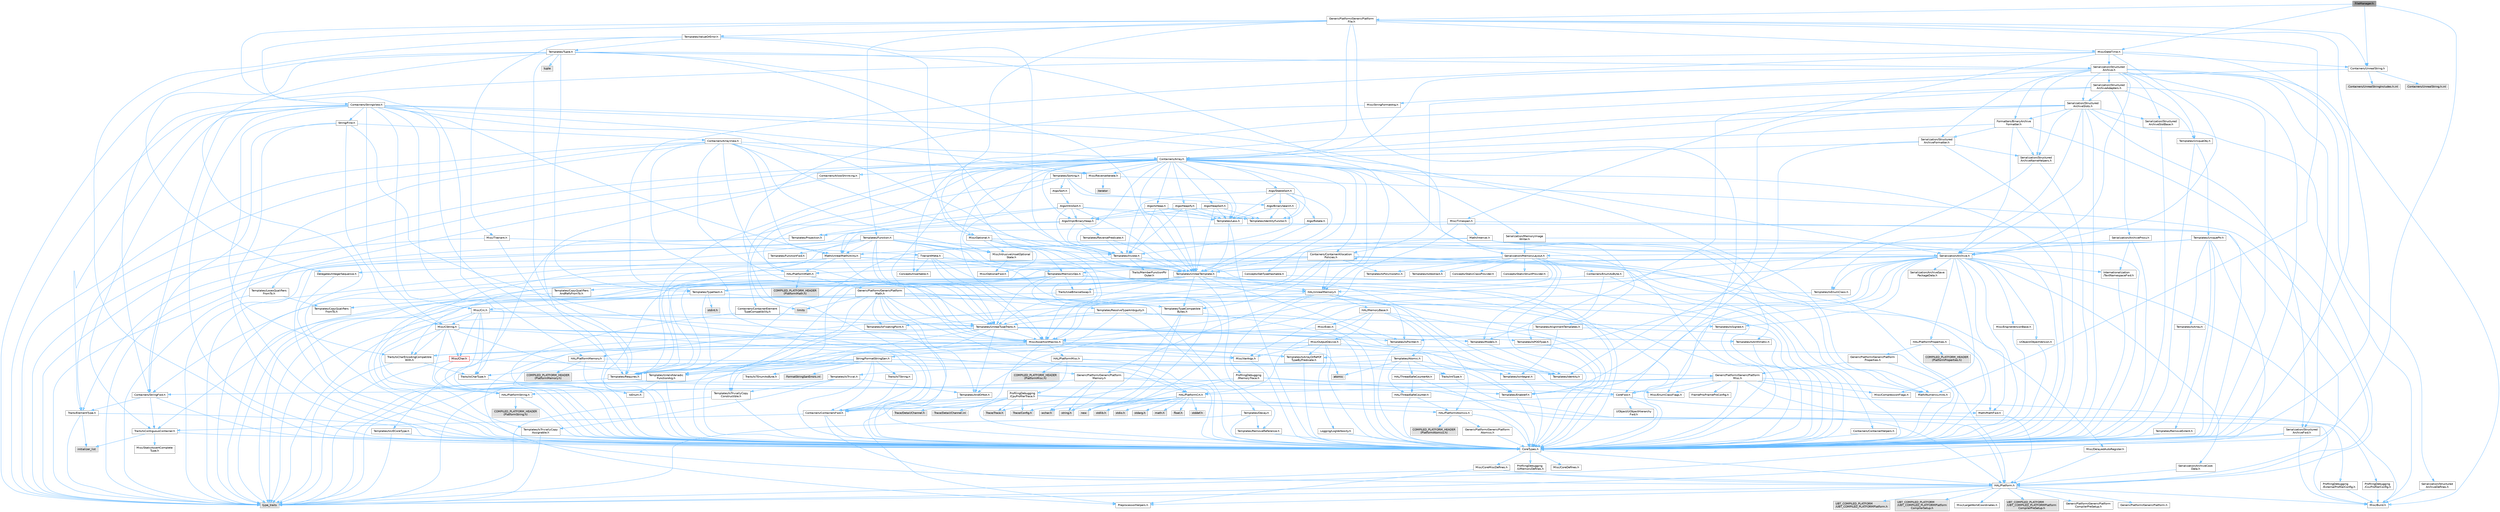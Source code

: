 digraph "FileManager.h"
{
 // INTERACTIVE_SVG=YES
 // LATEX_PDF_SIZE
  bgcolor="transparent";
  edge [fontname=Helvetica,fontsize=10,labelfontname=Helvetica,labelfontsize=10];
  node [fontname=Helvetica,fontsize=10,shape=box,height=0.2,width=0.4];
  Node1 [id="Node000001",label="FileManager.h",height=0.2,width=0.4,color="gray40", fillcolor="grey60", style="filled", fontcolor="black",tooltip=" "];
  Node1 -> Node2 [id="edge1_Node000001_Node000002",color="steelblue1",style="solid",tooltip=" "];
  Node2 [id="Node000002",label="CoreTypes.h",height=0.2,width=0.4,color="grey40", fillcolor="white", style="filled",URL="$dc/dec/CoreTypes_8h.html",tooltip=" "];
  Node2 -> Node3 [id="edge2_Node000002_Node000003",color="steelblue1",style="solid",tooltip=" "];
  Node3 [id="Node000003",label="HAL/Platform.h",height=0.2,width=0.4,color="grey40", fillcolor="white", style="filled",URL="$d9/dd0/Platform_8h.html",tooltip=" "];
  Node3 -> Node4 [id="edge3_Node000003_Node000004",color="steelblue1",style="solid",tooltip=" "];
  Node4 [id="Node000004",label="Misc/Build.h",height=0.2,width=0.4,color="grey40", fillcolor="white", style="filled",URL="$d3/dbb/Build_8h.html",tooltip=" "];
  Node3 -> Node5 [id="edge4_Node000003_Node000005",color="steelblue1",style="solid",tooltip=" "];
  Node5 [id="Node000005",label="Misc/LargeWorldCoordinates.h",height=0.2,width=0.4,color="grey40", fillcolor="white", style="filled",URL="$d2/dcb/LargeWorldCoordinates_8h.html",tooltip=" "];
  Node3 -> Node6 [id="edge5_Node000003_Node000006",color="steelblue1",style="solid",tooltip=" "];
  Node6 [id="Node000006",label="type_traits",height=0.2,width=0.4,color="grey60", fillcolor="#E0E0E0", style="filled",tooltip=" "];
  Node3 -> Node7 [id="edge6_Node000003_Node000007",color="steelblue1",style="solid",tooltip=" "];
  Node7 [id="Node000007",label="PreprocessorHelpers.h",height=0.2,width=0.4,color="grey40", fillcolor="white", style="filled",URL="$db/ddb/PreprocessorHelpers_8h.html",tooltip=" "];
  Node3 -> Node8 [id="edge7_Node000003_Node000008",color="steelblue1",style="solid",tooltip=" "];
  Node8 [id="Node000008",label="UBT_COMPILED_PLATFORM\l/UBT_COMPILED_PLATFORMPlatform\lCompilerPreSetup.h",height=0.2,width=0.4,color="grey60", fillcolor="#E0E0E0", style="filled",tooltip=" "];
  Node3 -> Node9 [id="edge8_Node000003_Node000009",color="steelblue1",style="solid",tooltip=" "];
  Node9 [id="Node000009",label="GenericPlatform/GenericPlatform\lCompilerPreSetup.h",height=0.2,width=0.4,color="grey40", fillcolor="white", style="filled",URL="$d9/dc8/GenericPlatformCompilerPreSetup_8h.html",tooltip=" "];
  Node3 -> Node10 [id="edge9_Node000003_Node000010",color="steelblue1",style="solid",tooltip=" "];
  Node10 [id="Node000010",label="GenericPlatform/GenericPlatform.h",height=0.2,width=0.4,color="grey40", fillcolor="white", style="filled",URL="$d6/d84/GenericPlatform_8h.html",tooltip=" "];
  Node3 -> Node11 [id="edge10_Node000003_Node000011",color="steelblue1",style="solid",tooltip=" "];
  Node11 [id="Node000011",label="UBT_COMPILED_PLATFORM\l/UBT_COMPILED_PLATFORMPlatform.h",height=0.2,width=0.4,color="grey60", fillcolor="#E0E0E0", style="filled",tooltip=" "];
  Node3 -> Node12 [id="edge11_Node000003_Node000012",color="steelblue1",style="solid",tooltip=" "];
  Node12 [id="Node000012",label="UBT_COMPILED_PLATFORM\l/UBT_COMPILED_PLATFORMPlatform\lCompilerSetup.h",height=0.2,width=0.4,color="grey60", fillcolor="#E0E0E0", style="filled",tooltip=" "];
  Node2 -> Node13 [id="edge12_Node000002_Node000013",color="steelblue1",style="solid",tooltip=" "];
  Node13 [id="Node000013",label="ProfilingDebugging\l/UMemoryDefines.h",height=0.2,width=0.4,color="grey40", fillcolor="white", style="filled",URL="$d2/da2/UMemoryDefines_8h.html",tooltip=" "];
  Node2 -> Node14 [id="edge13_Node000002_Node000014",color="steelblue1",style="solid",tooltip=" "];
  Node14 [id="Node000014",label="Misc/CoreMiscDefines.h",height=0.2,width=0.4,color="grey40", fillcolor="white", style="filled",URL="$da/d38/CoreMiscDefines_8h.html",tooltip=" "];
  Node14 -> Node3 [id="edge14_Node000014_Node000003",color="steelblue1",style="solid",tooltip=" "];
  Node14 -> Node7 [id="edge15_Node000014_Node000007",color="steelblue1",style="solid",tooltip=" "];
  Node2 -> Node15 [id="edge16_Node000002_Node000015",color="steelblue1",style="solid",tooltip=" "];
  Node15 [id="Node000015",label="Misc/CoreDefines.h",height=0.2,width=0.4,color="grey40", fillcolor="white", style="filled",URL="$d3/dd2/CoreDefines_8h.html",tooltip=" "];
  Node1 -> Node16 [id="edge17_Node000001_Node000016",color="steelblue1",style="solid",tooltip=" "];
  Node16 [id="Node000016",label="Containers/UnrealString.h",height=0.2,width=0.4,color="grey40", fillcolor="white", style="filled",URL="$d5/dba/UnrealString_8h.html",tooltip=" "];
  Node16 -> Node17 [id="edge18_Node000016_Node000017",color="steelblue1",style="solid",tooltip=" "];
  Node17 [id="Node000017",label="Containers/UnrealStringIncludes.h.inl",height=0.2,width=0.4,color="grey60", fillcolor="#E0E0E0", style="filled",tooltip=" "];
  Node16 -> Node18 [id="edge19_Node000016_Node000018",color="steelblue1",style="solid",tooltip=" "];
  Node18 [id="Node000018",label="Containers/UnrealString.h.inl",height=0.2,width=0.4,color="grey60", fillcolor="#E0E0E0", style="filled",tooltip=" "];
  Node16 -> Node19 [id="edge20_Node000016_Node000019",color="steelblue1",style="solid",tooltip=" "];
  Node19 [id="Node000019",label="Misc/StringFormatArg.h",height=0.2,width=0.4,color="grey40", fillcolor="white", style="filled",URL="$d2/d16/StringFormatArg_8h.html",tooltip=" "];
  Node19 -> Node20 [id="edge21_Node000019_Node000020",color="steelblue1",style="solid",tooltip=" "];
  Node20 [id="Node000020",label="Containers/ContainersFwd.h",height=0.2,width=0.4,color="grey40", fillcolor="white", style="filled",URL="$d4/d0a/ContainersFwd_8h.html",tooltip=" "];
  Node20 -> Node3 [id="edge22_Node000020_Node000003",color="steelblue1",style="solid",tooltip=" "];
  Node20 -> Node2 [id="edge23_Node000020_Node000002",color="steelblue1",style="solid",tooltip=" "];
  Node20 -> Node21 [id="edge24_Node000020_Node000021",color="steelblue1",style="solid",tooltip=" "];
  Node21 [id="Node000021",label="Traits/IsContiguousContainer.h",height=0.2,width=0.4,color="grey40", fillcolor="white", style="filled",URL="$d5/d3c/IsContiguousContainer_8h.html",tooltip=" "];
  Node21 -> Node2 [id="edge25_Node000021_Node000002",color="steelblue1",style="solid",tooltip=" "];
  Node21 -> Node22 [id="edge26_Node000021_Node000022",color="steelblue1",style="solid",tooltip=" "];
  Node22 [id="Node000022",label="Misc/StaticAssertComplete\lType.h",height=0.2,width=0.4,color="grey40", fillcolor="white", style="filled",URL="$d5/d4e/StaticAssertCompleteType_8h.html",tooltip=" "];
  Node21 -> Node23 [id="edge27_Node000021_Node000023",color="steelblue1",style="solid",tooltip=" "];
  Node23 [id="Node000023",label="initializer_list",height=0.2,width=0.4,color="grey60", fillcolor="#E0E0E0", style="filled",tooltip=" "];
  Node1 -> Node24 [id="edge28_Node000001_Node000024",color="steelblue1",style="solid",tooltip=" "];
  Node24 [id="Node000024",label="Misc/DateTime.h",height=0.2,width=0.4,color="grey40", fillcolor="white", style="filled",URL="$d1/de9/DateTime_8h.html",tooltip=" "];
  Node24 -> Node25 [id="edge29_Node000024_Node000025",color="steelblue1",style="solid",tooltip=" "];
  Node25 [id="Node000025",label="Containers/StringFwd.h",height=0.2,width=0.4,color="grey40", fillcolor="white", style="filled",URL="$df/d37/StringFwd_8h.html",tooltip=" "];
  Node25 -> Node2 [id="edge30_Node000025_Node000002",color="steelblue1",style="solid",tooltip=" "];
  Node25 -> Node26 [id="edge31_Node000025_Node000026",color="steelblue1",style="solid",tooltip=" "];
  Node26 [id="Node000026",label="Traits/ElementType.h",height=0.2,width=0.4,color="grey40", fillcolor="white", style="filled",URL="$d5/d4f/ElementType_8h.html",tooltip=" "];
  Node26 -> Node3 [id="edge32_Node000026_Node000003",color="steelblue1",style="solid",tooltip=" "];
  Node26 -> Node23 [id="edge33_Node000026_Node000023",color="steelblue1",style="solid",tooltip=" "];
  Node26 -> Node6 [id="edge34_Node000026_Node000006",color="steelblue1",style="solid",tooltip=" "];
  Node25 -> Node21 [id="edge35_Node000025_Node000021",color="steelblue1",style="solid",tooltip=" "];
  Node24 -> Node16 [id="edge36_Node000024_Node000016",color="steelblue1",style="solid",tooltip=" "];
  Node24 -> Node2 [id="edge37_Node000024_Node000002",color="steelblue1",style="solid",tooltip=" "];
  Node24 -> Node27 [id="edge38_Node000024_Node000027",color="steelblue1",style="solid",tooltip=" "];
  Node27 [id="Node000027",label="Misc/Timespan.h",height=0.2,width=0.4,color="grey40", fillcolor="white", style="filled",URL="$da/dd9/Timespan_8h.html",tooltip=" "];
  Node27 -> Node2 [id="edge39_Node000027_Node000002",color="steelblue1",style="solid",tooltip=" "];
  Node27 -> Node28 [id="edge40_Node000027_Node000028",color="steelblue1",style="solid",tooltip=" "];
  Node28 [id="Node000028",label="Math/Interval.h",height=0.2,width=0.4,color="grey40", fillcolor="white", style="filled",URL="$d1/d55/Interval_8h.html",tooltip=" "];
  Node28 -> Node2 [id="edge41_Node000028_Node000002",color="steelblue1",style="solid",tooltip=" "];
  Node28 -> Node29 [id="edge42_Node000028_Node000029",color="steelblue1",style="solid",tooltip=" "];
  Node29 [id="Node000029",label="Templates/IsArithmetic.h",height=0.2,width=0.4,color="grey40", fillcolor="white", style="filled",URL="$d2/d5d/IsArithmetic_8h.html",tooltip=" "];
  Node29 -> Node2 [id="edge43_Node000029_Node000002",color="steelblue1",style="solid",tooltip=" "];
  Node28 -> Node30 [id="edge44_Node000028_Node000030",color="steelblue1",style="solid",tooltip=" "];
  Node30 [id="Node000030",label="Templates/UnrealTypeTraits.h",height=0.2,width=0.4,color="grey40", fillcolor="white", style="filled",URL="$d2/d2d/UnrealTypeTraits_8h.html",tooltip=" "];
  Node30 -> Node2 [id="edge45_Node000030_Node000002",color="steelblue1",style="solid",tooltip=" "];
  Node30 -> Node31 [id="edge46_Node000030_Node000031",color="steelblue1",style="solid",tooltip=" "];
  Node31 [id="Node000031",label="Templates/IsPointer.h",height=0.2,width=0.4,color="grey40", fillcolor="white", style="filled",URL="$d7/d05/IsPointer_8h.html",tooltip=" "];
  Node31 -> Node2 [id="edge47_Node000031_Node000002",color="steelblue1",style="solid",tooltip=" "];
  Node30 -> Node32 [id="edge48_Node000030_Node000032",color="steelblue1",style="solid",tooltip=" "];
  Node32 [id="Node000032",label="Misc/AssertionMacros.h",height=0.2,width=0.4,color="grey40", fillcolor="white", style="filled",URL="$d0/dfa/AssertionMacros_8h.html",tooltip=" "];
  Node32 -> Node2 [id="edge49_Node000032_Node000002",color="steelblue1",style="solid",tooltip=" "];
  Node32 -> Node3 [id="edge50_Node000032_Node000003",color="steelblue1",style="solid",tooltip=" "];
  Node32 -> Node33 [id="edge51_Node000032_Node000033",color="steelblue1",style="solid",tooltip=" "];
  Node33 [id="Node000033",label="HAL/PlatformMisc.h",height=0.2,width=0.4,color="grey40", fillcolor="white", style="filled",URL="$d0/df5/PlatformMisc_8h.html",tooltip=" "];
  Node33 -> Node2 [id="edge52_Node000033_Node000002",color="steelblue1",style="solid",tooltip=" "];
  Node33 -> Node34 [id="edge53_Node000033_Node000034",color="steelblue1",style="solid",tooltip=" "];
  Node34 [id="Node000034",label="GenericPlatform/GenericPlatform\lMisc.h",height=0.2,width=0.4,color="grey40", fillcolor="white", style="filled",URL="$db/d9a/GenericPlatformMisc_8h.html",tooltip=" "];
  Node34 -> Node25 [id="edge54_Node000034_Node000025",color="steelblue1",style="solid",tooltip=" "];
  Node34 -> Node35 [id="edge55_Node000034_Node000035",color="steelblue1",style="solid",tooltip=" "];
  Node35 [id="Node000035",label="CoreFwd.h",height=0.2,width=0.4,color="grey40", fillcolor="white", style="filled",URL="$d1/d1e/CoreFwd_8h.html",tooltip=" "];
  Node35 -> Node2 [id="edge56_Node000035_Node000002",color="steelblue1",style="solid",tooltip=" "];
  Node35 -> Node20 [id="edge57_Node000035_Node000020",color="steelblue1",style="solid",tooltip=" "];
  Node35 -> Node36 [id="edge58_Node000035_Node000036",color="steelblue1",style="solid",tooltip=" "];
  Node36 [id="Node000036",label="Math/MathFwd.h",height=0.2,width=0.4,color="grey40", fillcolor="white", style="filled",URL="$d2/d10/MathFwd_8h.html",tooltip=" "];
  Node36 -> Node3 [id="edge59_Node000036_Node000003",color="steelblue1",style="solid",tooltip=" "];
  Node35 -> Node37 [id="edge60_Node000035_Node000037",color="steelblue1",style="solid",tooltip=" "];
  Node37 [id="Node000037",label="UObject/UObjectHierarchy\lFwd.h",height=0.2,width=0.4,color="grey40", fillcolor="white", style="filled",URL="$d3/d13/UObjectHierarchyFwd_8h.html",tooltip=" "];
  Node34 -> Node2 [id="edge61_Node000034_Node000002",color="steelblue1",style="solid",tooltip=" "];
  Node34 -> Node38 [id="edge62_Node000034_Node000038",color="steelblue1",style="solid",tooltip=" "];
  Node38 [id="Node000038",label="FramePro/FrameProConfig.h",height=0.2,width=0.4,color="grey40", fillcolor="white", style="filled",URL="$d7/d90/FrameProConfig_8h.html",tooltip=" "];
  Node34 -> Node39 [id="edge63_Node000034_Node000039",color="steelblue1",style="solid",tooltip=" "];
  Node39 [id="Node000039",label="HAL/PlatformCrt.h",height=0.2,width=0.4,color="grey40", fillcolor="white", style="filled",URL="$d8/d75/PlatformCrt_8h.html",tooltip=" "];
  Node39 -> Node40 [id="edge64_Node000039_Node000040",color="steelblue1",style="solid",tooltip=" "];
  Node40 [id="Node000040",label="new",height=0.2,width=0.4,color="grey60", fillcolor="#E0E0E0", style="filled",tooltip=" "];
  Node39 -> Node41 [id="edge65_Node000039_Node000041",color="steelblue1",style="solid",tooltip=" "];
  Node41 [id="Node000041",label="wchar.h",height=0.2,width=0.4,color="grey60", fillcolor="#E0E0E0", style="filled",tooltip=" "];
  Node39 -> Node42 [id="edge66_Node000039_Node000042",color="steelblue1",style="solid",tooltip=" "];
  Node42 [id="Node000042",label="stddef.h",height=0.2,width=0.4,color="grey60", fillcolor="#E0E0E0", style="filled",tooltip=" "];
  Node39 -> Node43 [id="edge67_Node000039_Node000043",color="steelblue1",style="solid",tooltip=" "];
  Node43 [id="Node000043",label="stdlib.h",height=0.2,width=0.4,color="grey60", fillcolor="#E0E0E0", style="filled",tooltip=" "];
  Node39 -> Node44 [id="edge68_Node000039_Node000044",color="steelblue1",style="solid",tooltip=" "];
  Node44 [id="Node000044",label="stdio.h",height=0.2,width=0.4,color="grey60", fillcolor="#E0E0E0", style="filled",tooltip=" "];
  Node39 -> Node45 [id="edge69_Node000039_Node000045",color="steelblue1",style="solid",tooltip=" "];
  Node45 [id="Node000045",label="stdarg.h",height=0.2,width=0.4,color="grey60", fillcolor="#E0E0E0", style="filled",tooltip=" "];
  Node39 -> Node46 [id="edge70_Node000039_Node000046",color="steelblue1",style="solid",tooltip=" "];
  Node46 [id="Node000046",label="math.h",height=0.2,width=0.4,color="grey60", fillcolor="#E0E0E0", style="filled",tooltip=" "];
  Node39 -> Node47 [id="edge71_Node000039_Node000047",color="steelblue1",style="solid",tooltip=" "];
  Node47 [id="Node000047",label="float.h",height=0.2,width=0.4,color="grey60", fillcolor="#E0E0E0", style="filled",tooltip=" "];
  Node39 -> Node48 [id="edge72_Node000039_Node000048",color="steelblue1",style="solid",tooltip=" "];
  Node48 [id="Node000048",label="string.h",height=0.2,width=0.4,color="grey60", fillcolor="#E0E0E0", style="filled",tooltip=" "];
  Node34 -> Node49 [id="edge73_Node000034_Node000049",color="steelblue1",style="solid",tooltip=" "];
  Node49 [id="Node000049",label="Math/NumericLimits.h",height=0.2,width=0.4,color="grey40", fillcolor="white", style="filled",URL="$df/d1b/NumericLimits_8h.html",tooltip=" "];
  Node49 -> Node2 [id="edge74_Node000049_Node000002",color="steelblue1",style="solid",tooltip=" "];
  Node34 -> Node50 [id="edge75_Node000034_Node000050",color="steelblue1",style="solid",tooltip=" "];
  Node50 [id="Node000050",label="Misc/CompressionFlags.h",height=0.2,width=0.4,color="grey40", fillcolor="white", style="filled",URL="$d9/d76/CompressionFlags_8h.html",tooltip=" "];
  Node34 -> Node51 [id="edge76_Node000034_Node000051",color="steelblue1",style="solid",tooltip=" "];
  Node51 [id="Node000051",label="Misc/EnumClassFlags.h",height=0.2,width=0.4,color="grey40", fillcolor="white", style="filled",URL="$d8/de7/EnumClassFlags_8h.html",tooltip=" "];
  Node34 -> Node52 [id="edge77_Node000034_Node000052",color="steelblue1",style="solid",tooltip=" "];
  Node52 [id="Node000052",label="ProfilingDebugging\l/CsvProfilerConfig.h",height=0.2,width=0.4,color="grey40", fillcolor="white", style="filled",URL="$d3/d88/CsvProfilerConfig_8h.html",tooltip=" "];
  Node52 -> Node4 [id="edge78_Node000052_Node000004",color="steelblue1",style="solid",tooltip=" "];
  Node34 -> Node53 [id="edge79_Node000034_Node000053",color="steelblue1",style="solid",tooltip=" "];
  Node53 [id="Node000053",label="ProfilingDebugging\l/ExternalProfilerConfig.h",height=0.2,width=0.4,color="grey40", fillcolor="white", style="filled",URL="$d3/dbb/ExternalProfilerConfig_8h.html",tooltip=" "];
  Node53 -> Node4 [id="edge80_Node000053_Node000004",color="steelblue1",style="solid",tooltip=" "];
  Node33 -> Node54 [id="edge81_Node000033_Node000054",color="steelblue1",style="solid",tooltip=" "];
  Node54 [id="Node000054",label="COMPILED_PLATFORM_HEADER\l(PlatformMisc.h)",height=0.2,width=0.4,color="grey60", fillcolor="#E0E0E0", style="filled",tooltip=" "];
  Node33 -> Node55 [id="edge82_Node000033_Node000055",color="steelblue1",style="solid",tooltip=" "];
  Node55 [id="Node000055",label="ProfilingDebugging\l/CpuProfilerTrace.h",height=0.2,width=0.4,color="grey40", fillcolor="white", style="filled",URL="$da/dcb/CpuProfilerTrace_8h.html",tooltip=" "];
  Node55 -> Node2 [id="edge83_Node000055_Node000002",color="steelblue1",style="solid",tooltip=" "];
  Node55 -> Node20 [id="edge84_Node000055_Node000020",color="steelblue1",style="solid",tooltip=" "];
  Node55 -> Node56 [id="edge85_Node000055_Node000056",color="steelblue1",style="solid",tooltip=" "];
  Node56 [id="Node000056",label="HAL/PlatformAtomics.h",height=0.2,width=0.4,color="grey40", fillcolor="white", style="filled",URL="$d3/d36/PlatformAtomics_8h.html",tooltip=" "];
  Node56 -> Node2 [id="edge86_Node000056_Node000002",color="steelblue1",style="solid",tooltip=" "];
  Node56 -> Node57 [id="edge87_Node000056_Node000057",color="steelblue1",style="solid",tooltip=" "];
  Node57 [id="Node000057",label="GenericPlatform/GenericPlatform\lAtomics.h",height=0.2,width=0.4,color="grey40", fillcolor="white", style="filled",URL="$da/d72/GenericPlatformAtomics_8h.html",tooltip=" "];
  Node57 -> Node2 [id="edge88_Node000057_Node000002",color="steelblue1",style="solid",tooltip=" "];
  Node56 -> Node58 [id="edge89_Node000056_Node000058",color="steelblue1",style="solid",tooltip=" "];
  Node58 [id="Node000058",label="COMPILED_PLATFORM_HEADER\l(PlatformAtomics.h)",height=0.2,width=0.4,color="grey60", fillcolor="#E0E0E0", style="filled",tooltip=" "];
  Node55 -> Node7 [id="edge90_Node000055_Node000007",color="steelblue1",style="solid",tooltip=" "];
  Node55 -> Node4 [id="edge91_Node000055_Node000004",color="steelblue1",style="solid",tooltip=" "];
  Node55 -> Node59 [id="edge92_Node000055_Node000059",color="steelblue1",style="solid",tooltip=" "];
  Node59 [id="Node000059",label="Trace/Config.h",height=0.2,width=0.4,color="grey60", fillcolor="#E0E0E0", style="filled",tooltip=" "];
  Node55 -> Node60 [id="edge93_Node000055_Node000060",color="steelblue1",style="solid",tooltip=" "];
  Node60 [id="Node000060",label="Trace/Detail/Channel.h",height=0.2,width=0.4,color="grey60", fillcolor="#E0E0E0", style="filled",tooltip=" "];
  Node55 -> Node61 [id="edge94_Node000055_Node000061",color="steelblue1",style="solid",tooltip=" "];
  Node61 [id="Node000061",label="Trace/Detail/Channel.inl",height=0.2,width=0.4,color="grey60", fillcolor="#E0E0E0", style="filled",tooltip=" "];
  Node55 -> Node62 [id="edge95_Node000055_Node000062",color="steelblue1",style="solid",tooltip=" "];
  Node62 [id="Node000062",label="Trace/Trace.h",height=0.2,width=0.4,color="grey60", fillcolor="#E0E0E0", style="filled",tooltip=" "];
  Node32 -> Node7 [id="edge96_Node000032_Node000007",color="steelblue1",style="solid",tooltip=" "];
  Node32 -> Node63 [id="edge97_Node000032_Node000063",color="steelblue1",style="solid",tooltip=" "];
  Node63 [id="Node000063",label="Templates/EnableIf.h",height=0.2,width=0.4,color="grey40", fillcolor="white", style="filled",URL="$d7/d60/EnableIf_8h.html",tooltip=" "];
  Node63 -> Node2 [id="edge98_Node000063_Node000002",color="steelblue1",style="solid",tooltip=" "];
  Node32 -> Node64 [id="edge99_Node000032_Node000064",color="steelblue1",style="solid",tooltip=" "];
  Node64 [id="Node000064",label="Templates/IsArrayOrRefOf\lTypeByPredicate.h",height=0.2,width=0.4,color="grey40", fillcolor="white", style="filled",URL="$d6/da1/IsArrayOrRefOfTypeByPredicate_8h.html",tooltip=" "];
  Node64 -> Node2 [id="edge100_Node000064_Node000002",color="steelblue1",style="solid",tooltip=" "];
  Node32 -> Node65 [id="edge101_Node000032_Node000065",color="steelblue1",style="solid",tooltip=" "];
  Node65 [id="Node000065",label="Templates/IsValidVariadic\lFunctionArg.h",height=0.2,width=0.4,color="grey40", fillcolor="white", style="filled",URL="$d0/dc8/IsValidVariadicFunctionArg_8h.html",tooltip=" "];
  Node65 -> Node2 [id="edge102_Node000065_Node000002",color="steelblue1",style="solid",tooltip=" "];
  Node65 -> Node66 [id="edge103_Node000065_Node000066",color="steelblue1",style="solid",tooltip=" "];
  Node66 [id="Node000066",label="IsEnum.h",height=0.2,width=0.4,color="grey40", fillcolor="white", style="filled",URL="$d4/de5/IsEnum_8h.html",tooltip=" "];
  Node65 -> Node6 [id="edge104_Node000065_Node000006",color="steelblue1",style="solid",tooltip=" "];
  Node32 -> Node67 [id="edge105_Node000032_Node000067",color="steelblue1",style="solid",tooltip=" "];
  Node67 [id="Node000067",label="Traits/IsCharEncodingCompatible\lWith.h",height=0.2,width=0.4,color="grey40", fillcolor="white", style="filled",URL="$df/dd1/IsCharEncodingCompatibleWith_8h.html",tooltip=" "];
  Node67 -> Node6 [id="edge106_Node000067_Node000006",color="steelblue1",style="solid",tooltip=" "];
  Node67 -> Node68 [id="edge107_Node000067_Node000068",color="steelblue1",style="solid",tooltip=" "];
  Node68 [id="Node000068",label="Traits/IsCharType.h",height=0.2,width=0.4,color="grey40", fillcolor="white", style="filled",URL="$db/d51/IsCharType_8h.html",tooltip=" "];
  Node68 -> Node2 [id="edge108_Node000068_Node000002",color="steelblue1",style="solid",tooltip=" "];
  Node32 -> Node69 [id="edge109_Node000032_Node000069",color="steelblue1",style="solid",tooltip=" "];
  Node69 [id="Node000069",label="Misc/VarArgs.h",height=0.2,width=0.4,color="grey40", fillcolor="white", style="filled",URL="$d5/d6f/VarArgs_8h.html",tooltip=" "];
  Node69 -> Node2 [id="edge110_Node000069_Node000002",color="steelblue1",style="solid",tooltip=" "];
  Node32 -> Node70 [id="edge111_Node000032_Node000070",color="steelblue1",style="solid",tooltip=" "];
  Node70 [id="Node000070",label="String/FormatStringSan.h",height=0.2,width=0.4,color="grey40", fillcolor="white", style="filled",URL="$d3/d8b/FormatStringSan_8h.html",tooltip=" "];
  Node70 -> Node6 [id="edge112_Node000070_Node000006",color="steelblue1",style="solid",tooltip=" "];
  Node70 -> Node2 [id="edge113_Node000070_Node000002",color="steelblue1",style="solid",tooltip=" "];
  Node70 -> Node71 [id="edge114_Node000070_Node000071",color="steelblue1",style="solid",tooltip=" "];
  Node71 [id="Node000071",label="Templates/Requires.h",height=0.2,width=0.4,color="grey40", fillcolor="white", style="filled",URL="$dc/d96/Requires_8h.html",tooltip=" "];
  Node71 -> Node63 [id="edge115_Node000071_Node000063",color="steelblue1",style="solid",tooltip=" "];
  Node71 -> Node6 [id="edge116_Node000071_Node000006",color="steelblue1",style="solid",tooltip=" "];
  Node70 -> Node72 [id="edge117_Node000070_Node000072",color="steelblue1",style="solid",tooltip=" "];
  Node72 [id="Node000072",label="Templates/Identity.h",height=0.2,width=0.4,color="grey40", fillcolor="white", style="filled",URL="$d0/dd5/Identity_8h.html",tooltip=" "];
  Node70 -> Node65 [id="edge118_Node000070_Node000065",color="steelblue1",style="solid",tooltip=" "];
  Node70 -> Node68 [id="edge119_Node000070_Node000068",color="steelblue1",style="solid",tooltip=" "];
  Node70 -> Node73 [id="edge120_Node000070_Node000073",color="steelblue1",style="solid",tooltip=" "];
  Node73 [id="Node000073",label="Traits/IsTEnumAsByte.h",height=0.2,width=0.4,color="grey40", fillcolor="white", style="filled",URL="$d1/de6/IsTEnumAsByte_8h.html",tooltip=" "];
  Node70 -> Node74 [id="edge121_Node000070_Node000074",color="steelblue1",style="solid",tooltip=" "];
  Node74 [id="Node000074",label="Traits/IsTString.h",height=0.2,width=0.4,color="grey40", fillcolor="white", style="filled",URL="$d0/df8/IsTString_8h.html",tooltip=" "];
  Node74 -> Node20 [id="edge122_Node000074_Node000020",color="steelblue1",style="solid",tooltip=" "];
  Node70 -> Node20 [id="edge123_Node000070_Node000020",color="steelblue1",style="solid",tooltip=" "];
  Node70 -> Node75 [id="edge124_Node000070_Node000075",color="steelblue1",style="solid",tooltip=" "];
  Node75 [id="Node000075",label="FormatStringSanErrors.inl",height=0.2,width=0.4,color="grey60", fillcolor="#E0E0E0", style="filled",tooltip=" "];
  Node32 -> Node76 [id="edge125_Node000032_Node000076",color="steelblue1",style="solid",tooltip=" "];
  Node76 [id="Node000076",label="atomic",height=0.2,width=0.4,color="grey60", fillcolor="#E0E0E0", style="filled",tooltip=" "];
  Node30 -> Node77 [id="edge126_Node000030_Node000077",color="steelblue1",style="solid",tooltip=" "];
  Node77 [id="Node000077",label="Templates/AndOrNot.h",height=0.2,width=0.4,color="grey40", fillcolor="white", style="filled",URL="$db/d0a/AndOrNot_8h.html",tooltip=" "];
  Node77 -> Node2 [id="edge127_Node000077_Node000002",color="steelblue1",style="solid",tooltip=" "];
  Node30 -> Node63 [id="edge128_Node000030_Node000063",color="steelblue1",style="solid",tooltip=" "];
  Node30 -> Node29 [id="edge129_Node000030_Node000029",color="steelblue1",style="solid",tooltip=" "];
  Node30 -> Node66 [id="edge130_Node000030_Node000066",color="steelblue1",style="solid",tooltip=" "];
  Node30 -> Node78 [id="edge131_Node000030_Node000078",color="steelblue1",style="solid",tooltip=" "];
  Node78 [id="Node000078",label="Templates/Models.h",height=0.2,width=0.4,color="grey40", fillcolor="white", style="filled",URL="$d3/d0c/Models_8h.html",tooltip=" "];
  Node78 -> Node72 [id="edge132_Node000078_Node000072",color="steelblue1",style="solid",tooltip=" "];
  Node30 -> Node79 [id="edge133_Node000030_Node000079",color="steelblue1",style="solid",tooltip=" "];
  Node79 [id="Node000079",label="Templates/IsPODType.h",height=0.2,width=0.4,color="grey40", fillcolor="white", style="filled",URL="$d7/db1/IsPODType_8h.html",tooltip=" "];
  Node79 -> Node2 [id="edge134_Node000079_Node000002",color="steelblue1",style="solid",tooltip=" "];
  Node30 -> Node80 [id="edge135_Node000030_Node000080",color="steelblue1",style="solid",tooltip=" "];
  Node80 [id="Node000080",label="Templates/IsUECoreType.h",height=0.2,width=0.4,color="grey40", fillcolor="white", style="filled",URL="$d1/db8/IsUECoreType_8h.html",tooltip=" "];
  Node80 -> Node2 [id="edge136_Node000080_Node000002",color="steelblue1",style="solid",tooltip=" "];
  Node80 -> Node6 [id="edge137_Node000080_Node000006",color="steelblue1",style="solid",tooltip=" "];
  Node30 -> Node81 [id="edge138_Node000030_Node000081",color="steelblue1",style="solid",tooltip=" "];
  Node81 [id="Node000081",label="Templates/IsTriviallyCopy\lConstructible.h",height=0.2,width=0.4,color="grey40", fillcolor="white", style="filled",URL="$d3/d78/IsTriviallyCopyConstructible_8h.html",tooltip=" "];
  Node81 -> Node2 [id="edge139_Node000081_Node000002",color="steelblue1",style="solid",tooltip=" "];
  Node81 -> Node6 [id="edge140_Node000081_Node000006",color="steelblue1",style="solid",tooltip=" "];
  Node28 -> Node49 [id="edge141_Node000028_Node000049",color="steelblue1",style="solid",tooltip=" "];
  Node28 -> Node82 [id="edge142_Node000028_Node000082",color="steelblue1",style="solid",tooltip=" "];
  Node82 [id="Node000082",label="Math/UnrealMathUtility.h",height=0.2,width=0.4,color="grey40", fillcolor="white", style="filled",URL="$db/db8/UnrealMathUtility_8h.html",tooltip=" "];
  Node82 -> Node2 [id="edge143_Node000082_Node000002",color="steelblue1",style="solid",tooltip=" "];
  Node82 -> Node32 [id="edge144_Node000082_Node000032",color="steelblue1",style="solid",tooltip=" "];
  Node82 -> Node83 [id="edge145_Node000082_Node000083",color="steelblue1",style="solid",tooltip=" "];
  Node83 [id="Node000083",label="HAL/PlatformMath.h",height=0.2,width=0.4,color="grey40", fillcolor="white", style="filled",URL="$dc/d53/PlatformMath_8h.html",tooltip=" "];
  Node83 -> Node2 [id="edge146_Node000083_Node000002",color="steelblue1",style="solid",tooltip=" "];
  Node83 -> Node84 [id="edge147_Node000083_Node000084",color="steelblue1",style="solid",tooltip=" "];
  Node84 [id="Node000084",label="GenericPlatform/GenericPlatform\lMath.h",height=0.2,width=0.4,color="grey40", fillcolor="white", style="filled",URL="$d5/d79/GenericPlatformMath_8h.html",tooltip=" "];
  Node84 -> Node2 [id="edge148_Node000084_Node000002",color="steelblue1",style="solid",tooltip=" "];
  Node84 -> Node20 [id="edge149_Node000084_Node000020",color="steelblue1",style="solid",tooltip=" "];
  Node84 -> Node39 [id="edge150_Node000084_Node000039",color="steelblue1",style="solid",tooltip=" "];
  Node84 -> Node77 [id="edge151_Node000084_Node000077",color="steelblue1",style="solid",tooltip=" "];
  Node84 -> Node85 [id="edge152_Node000084_Node000085",color="steelblue1",style="solid",tooltip=" "];
  Node85 [id="Node000085",label="Templates/Decay.h",height=0.2,width=0.4,color="grey40", fillcolor="white", style="filled",URL="$dd/d0f/Decay_8h.html",tooltip=" "];
  Node85 -> Node2 [id="edge153_Node000085_Node000002",color="steelblue1",style="solid",tooltip=" "];
  Node85 -> Node86 [id="edge154_Node000085_Node000086",color="steelblue1",style="solid",tooltip=" "];
  Node86 [id="Node000086",label="Templates/RemoveReference.h",height=0.2,width=0.4,color="grey40", fillcolor="white", style="filled",URL="$da/dbe/RemoveReference_8h.html",tooltip=" "];
  Node86 -> Node2 [id="edge155_Node000086_Node000002",color="steelblue1",style="solid",tooltip=" "];
  Node85 -> Node6 [id="edge156_Node000085_Node000006",color="steelblue1",style="solid",tooltip=" "];
  Node84 -> Node87 [id="edge157_Node000084_Node000087",color="steelblue1",style="solid",tooltip=" "];
  Node87 [id="Node000087",label="Templates/IsFloatingPoint.h",height=0.2,width=0.4,color="grey40", fillcolor="white", style="filled",URL="$d3/d11/IsFloatingPoint_8h.html",tooltip=" "];
  Node87 -> Node2 [id="edge158_Node000087_Node000002",color="steelblue1",style="solid",tooltip=" "];
  Node84 -> Node30 [id="edge159_Node000084_Node000030",color="steelblue1",style="solid",tooltip=" "];
  Node84 -> Node71 [id="edge160_Node000084_Node000071",color="steelblue1",style="solid",tooltip=" "];
  Node84 -> Node88 [id="edge161_Node000084_Node000088",color="steelblue1",style="solid",tooltip=" "];
  Node88 [id="Node000088",label="Templates/ResolveTypeAmbiguity.h",height=0.2,width=0.4,color="grey40", fillcolor="white", style="filled",URL="$df/d1f/ResolveTypeAmbiguity_8h.html",tooltip=" "];
  Node88 -> Node2 [id="edge162_Node000088_Node000002",color="steelblue1",style="solid",tooltip=" "];
  Node88 -> Node87 [id="edge163_Node000088_Node000087",color="steelblue1",style="solid",tooltip=" "];
  Node88 -> Node30 [id="edge164_Node000088_Node000030",color="steelblue1",style="solid",tooltip=" "];
  Node88 -> Node89 [id="edge165_Node000088_Node000089",color="steelblue1",style="solid",tooltip=" "];
  Node89 [id="Node000089",label="Templates/IsSigned.h",height=0.2,width=0.4,color="grey40", fillcolor="white", style="filled",URL="$d8/dd8/IsSigned_8h.html",tooltip=" "];
  Node89 -> Node2 [id="edge166_Node000089_Node000002",color="steelblue1",style="solid",tooltip=" "];
  Node88 -> Node90 [id="edge167_Node000088_Node000090",color="steelblue1",style="solid",tooltip=" "];
  Node90 [id="Node000090",label="Templates/IsIntegral.h",height=0.2,width=0.4,color="grey40", fillcolor="white", style="filled",URL="$da/d64/IsIntegral_8h.html",tooltip=" "];
  Node90 -> Node2 [id="edge168_Node000090_Node000002",color="steelblue1",style="solid",tooltip=" "];
  Node88 -> Node71 [id="edge169_Node000088_Node000071",color="steelblue1",style="solid",tooltip=" "];
  Node84 -> Node91 [id="edge170_Node000084_Node000091",color="steelblue1",style="solid",tooltip=" "];
  Node91 [id="Node000091",label="Templates/TypeCompatible\lBytes.h",height=0.2,width=0.4,color="grey40", fillcolor="white", style="filled",URL="$df/d0a/TypeCompatibleBytes_8h.html",tooltip=" "];
  Node91 -> Node2 [id="edge171_Node000091_Node000002",color="steelblue1",style="solid",tooltip=" "];
  Node91 -> Node48 [id="edge172_Node000091_Node000048",color="steelblue1",style="solid",tooltip=" "];
  Node91 -> Node40 [id="edge173_Node000091_Node000040",color="steelblue1",style="solid",tooltip=" "];
  Node91 -> Node6 [id="edge174_Node000091_Node000006",color="steelblue1",style="solid",tooltip=" "];
  Node84 -> Node92 [id="edge175_Node000084_Node000092",color="steelblue1",style="solid",tooltip=" "];
  Node92 [id="Node000092",label="limits",height=0.2,width=0.4,color="grey60", fillcolor="#E0E0E0", style="filled",tooltip=" "];
  Node84 -> Node6 [id="edge176_Node000084_Node000006",color="steelblue1",style="solid",tooltip=" "];
  Node83 -> Node93 [id="edge177_Node000083_Node000093",color="steelblue1",style="solid",tooltip=" "];
  Node93 [id="Node000093",label="COMPILED_PLATFORM_HEADER\l(PlatformMath.h)",height=0.2,width=0.4,color="grey60", fillcolor="#E0E0E0", style="filled",tooltip=" "];
  Node82 -> Node36 [id="edge178_Node000082_Node000036",color="steelblue1",style="solid",tooltip=" "];
  Node82 -> Node72 [id="edge179_Node000082_Node000072",color="steelblue1",style="solid",tooltip=" "];
  Node82 -> Node71 [id="edge180_Node000082_Node000071",color="steelblue1",style="solid",tooltip=" "];
  Node27 -> Node82 [id="edge181_Node000027_Node000082",color="steelblue1",style="solid",tooltip=" "];
  Node27 -> Node32 [id="edge182_Node000027_Node000032",color="steelblue1",style="solid",tooltip=" "];
  Node24 -> Node94 [id="edge183_Node000024_Node000094",color="steelblue1",style="solid",tooltip=" "];
  Node94 [id="Node000094",label="Serialization/Archive.h",height=0.2,width=0.4,color="grey40", fillcolor="white", style="filled",URL="$d7/d3b/Archive_8h.html",tooltip=" "];
  Node94 -> Node35 [id="edge184_Node000094_Node000035",color="steelblue1",style="solid",tooltip=" "];
  Node94 -> Node2 [id="edge185_Node000094_Node000002",color="steelblue1",style="solid",tooltip=" "];
  Node94 -> Node95 [id="edge186_Node000094_Node000095",color="steelblue1",style="solid",tooltip=" "];
  Node95 [id="Node000095",label="HAL/PlatformProperties.h",height=0.2,width=0.4,color="grey40", fillcolor="white", style="filled",URL="$d9/db0/PlatformProperties_8h.html",tooltip=" "];
  Node95 -> Node2 [id="edge187_Node000095_Node000002",color="steelblue1",style="solid",tooltip=" "];
  Node95 -> Node96 [id="edge188_Node000095_Node000096",color="steelblue1",style="solid",tooltip=" "];
  Node96 [id="Node000096",label="GenericPlatform/GenericPlatform\lProperties.h",height=0.2,width=0.4,color="grey40", fillcolor="white", style="filled",URL="$d2/dcd/GenericPlatformProperties_8h.html",tooltip=" "];
  Node96 -> Node2 [id="edge189_Node000096_Node000002",color="steelblue1",style="solid",tooltip=" "];
  Node96 -> Node34 [id="edge190_Node000096_Node000034",color="steelblue1",style="solid",tooltip=" "];
  Node95 -> Node97 [id="edge191_Node000095_Node000097",color="steelblue1",style="solid",tooltip=" "];
  Node97 [id="Node000097",label="COMPILED_PLATFORM_HEADER\l(PlatformProperties.h)",height=0.2,width=0.4,color="grey60", fillcolor="#E0E0E0", style="filled",tooltip=" "];
  Node94 -> Node98 [id="edge192_Node000094_Node000098",color="steelblue1",style="solid",tooltip=" "];
  Node98 [id="Node000098",label="Internationalization\l/TextNamespaceFwd.h",height=0.2,width=0.4,color="grey40", fillcolor="white", style="filled",URL="$d8/d97/TextNamespaceFwd_8h.html",tooltip=" "];
  Node98 -> Node2 [id="edge193_Node000098_Node000002",color="steelblue1",style="solid",tooltip=" "];
  Node94 -> Node36 [id="edge194_Node000094_Node000036",color="steelblue1",style="solid",tooltip=" "];
  Node94 -> Node32 [id="edge195_Node000094_Node000032",color="steelblue1",style="solid",tooltip=" "];
  Node94 -> Node4 [id="edge196_Node000094_Node000004",color="steelblue1",style="solid",tooltip=" "];
  Node94 -> Node50 [id="edge197_Node000094_Node000050",color="steelblue1",style="solid",tooltip=" "];
  Node94 -> Node99 [id="edge198_Node000094_Node000099",color="steelblue1",style="solid",tooltip=" "];
  Node99 [id="Node000099",label="Misc/EngineVersionBase.h",height=0.2,width=0.4,color="grey40", fillcolor="white", style="filled",URL="$d5/d2b/EngineVersionBase_8h.html",tooltip=" "];
  Node99 -> Node2 [id="edge199_Node000099_Node000002",color="steelblue1",style="solid",tooltip=" "];
  Node94 -> Node69 [id="edge200_Node000094_Node000069",color="steelblue1",style="solid",tooltip=" "];
  Node94 -> Node100 [id="edge201_Node000094_Node000100",color="steelblue1",style="solid",tooltip=" "];
  Node100 [id="Node000100",label="Serialization/ArchiveCook\lData.h",height=0.2,width=0.4,color="grey40", fillcolor="white", style="filled",URL="$dc/db6/ArchiveCookData_8h.html",tooltip=" "];
  Node100 -> Node3 [id="edge202_Node000100_Node000003",color="steelblue1",style="solid",tooltip=" "];
  Node94 -> Node101 [id="edge203_Node000094_Node000101",color="steelblue1",style="solid",tooltip=" "];
  Node101 [id="Node000101",label="Serialization/ArchiveSave\lPackageData.h",height=0.2,width=0.4,color="grey40", fillcolor="white", style="filled",URL="$d1/d37/ArchiveSavePackageData_8h.html",tooltip=" "];
  Node94 -> Node63 [id="edge204_Node000094_Node000063",color="steelblue1",style="solid",tooltip=" "];
  Node94 -> Node64 [id="edge205_Node000094_Node000064",color="steelblue1",style="solid",tooltip=" "];
  Node94 -> Node102 [id="edge206_Node000094_Node000102",color="steelblue1",style="solid",tooltip=" "];
  Node102 [id="Node000102",label="Templates/IsEnumClass.h",height=0.2,width=0.4,color="grey40", fillcolor="white", style="filled",URL="$d7/d15/IsEnumClass_8h.html",tooltip=" "];
  Node102 -> Node2 [id="edge207_Node000102_Node000002",color="steelblue1",style="solid",tooltip=" "];
  Node102 -> Node77 [id="edge208_Node000102_Node000077",color="steelblue1",style="solid",tooltip=" "];
  Node94 -> Node89 [id="edge209_Node000094_Node000089",color="steelblue1",style="solid",tooltip=" "];
  Node94 -> Node65 [id="edge210_Node000094_Node000065",color="steelblue1",style="solid",tooltip=" "];
  Node94 -> Node103 [id="edge211_Node000094_Node000103",color="steelblue1",style="solid",tooltip=" "];
  Node103 [id="Node000103",label="Templates/UnrealTemplate.h",height=0.2,width=0.4,color="grey40", fillcolor="white", style="filled",URL="$d4/d24/UnrealTemplate_8h.html",tooltip=" "];
  Node103 -> Node2 [id="edge212_Node000103_Node000002",color="steelblue1",style="solid",tooltip=" "];
  Node103 -> Node31 [id="edge213_Node000103_Node000031",color="steelblue1",style="solid",tooltip=" "];
  Node103 -> Node104 [id="edge214_Node000103_Node000104",color="steelblue1",style="solid",tooltip=" "];
  Node104 [id="Node000104",label="HAL/UnrealMemory.h",height=0.2,width=0.4,color="grey40", fillcolor="white", style="filled",URL="$d9/d96/UnrealMemory_8h.html",tooltip=" "];
  Node104 -> Node2 [id="edge215_Node000104_Node000002",color="steelblue1",style="solid",tooltip=" "];
  Node104 -> Node105 [id="edge216_Node000104_Node000105",color="steelblue1",style="solid",tooltip=" "];
  Node105 [id="Node000105",label="GenericPlatform/GenericPlatform\lMemory.h",height=0.2,width=0.4,color="grey40", fillcolor="white", style="filled",URL="$dd/d22/GenericPlatformMemory_8h.html",tooltip=" "];
  Node105 -> Node35 [id="edge217_Node000105_Node000035",color="steelblue1",style="solid",tooltip=" "];
  Node105 -> Node2 [id="edge218_Node000105_Node000002",color="steelblue1",style="solid",tooltip=" "];
  Node105 -> Node106 [id="edge219_Node000105_Node000106",color="steelblue1",style="solid",tooltip=" "];
  Node106 [id="Node000106",label="HAL/PlatformString.h",height=0.2,width=0.4,color="grey40", fillcolor="white", style="filled",URL="$db/db5/PlatformString_8h.html",tooltip=" "];
  Node106 -> Node2 [id="edge220_Node000106_Node000002",color="steelblue1",style="solid",tooltip=" "];
  Node106 -> Node107 [id="edge221_Node000106_Node000107",color="steelblue1",style="solid",tooltip=" "];
  Node107 [id="Node000107",label="COMPILED_PLATFORM_HEADER\l(PlatformString.h)",height=0.2,width=0.4,color="grey60", fillcolor="#E0E0E0", style="filled",tooltip=" "];
  Node105 -> Node48 [id="edge222_Node000105_Node000048",color="steelblue1",style="solid",tooltip=" "];
  Node105 -> Node41 [id="edge223_Node000105_Node000041",color="steelblue1",style="solid",tooltip=" "];
  Node104 -> Node108 [id="edge224_Node000104_Node000108",color="steelblue1",style="solid",tooltip=" "];
  Node108 [id="Node000108",label="HAL/MemoryBase.h",height=0.2,width=0.4,color="grey40", fillcolor="white", style="filled",URL="$d6/d9f/MemoryBase_8h.html",tooltip=" "];
  Node108 -> Node2 [id="edge225_Node000108_Node000002",color="steelblue1",style="solid",tooltip=" "];
  Node108 -> Node56 [id="edge226_Node000108_Node000056",color="steelblue1",style="solid",tooltip=" "];
  Node108 -> Node39 [id="edge227_Node000108_Node000039",color="steelblue1",style="solid",tooltip=" "];
  Node108 -> Node109 [id="edge228_Node000108_Node000109",color="steelblue1",style="solid",tooltip=" "];
  Node109 [id="Node000109",label="Misc/Exec.h",height=0.2,width=0.4,color="grey40", fillcolor="white", style="filled",URL="$de/ddb/Exec_8h.html",tooltip=" "];
  Node109 -> Node2 [id="edge229_Node000109_Node000002",color="steelblue1",style="solid",tooltip=" "];
  Node109 -> Node32 [id="edge230_Node000109_Node000032",color="steelblue1",style="solid",tooltip=" "];
  Node108 -> Node110 [id="edge231_Node000108_Node000110",color="steelblue1",style="solid",tooltip=" "];
  Node110 [id="Node000110",label="Misc/OutputDevice.h",height=0.2,width=0.4,color="grey40", fillcolor="white", style="filled",URL="$d7/d32/OutputDevice_8h.html",tooltip=" "];
  Node110 -> Node35 [id="edge232_Node000110_Node000035",color="steelblue1",style="solid",tooltip=" "];
  Node110 -> Node2 [id="edge233_Node000110_Node000002",color="steelblue1",style="solid",tooltip=" "];
  Node110 -> Node111 [id="edge234_Node000110_Node000111",color="steelblue1",style="solid",tooltip=" "];
  Node111 [id="Node000111",label="Logging/LogVerbosity.h",height=0.2,width=0.4,color="grey40", fillcolor="white", style="filled",URL="$d2/d8f/LogVerbosity_8h.html",tooltip=" "];
  Node111 -> Node2 [id="edge235_Node000111_Node000002",color="steelblue1",style="solid",tooltip=" "];
  Node110 -> Node69 [id="edge236_Node000110_Node000069",color="steelblue1",style="solid",tooltip=" "];
  Node110 -> Node64 [id="edge237_Node000110_Node000064",color="steelblue1",style="solid",tooltip=" "];
  Node110 -> Node65 [id="edge238_Node000110_Node000065",color="steelblue1",style="solid",tooltip=" "];
  Node110 -> Node67 [id="edge239_Node000110_Node000067",color="steelblue1",style="solid",tooltip=" "];
  Node108 -> Node112 [id="edge240_Node000108_Node000112",color="steelblue1",style="solid",tooltip=" "];
  Node112 [id="Node000112",label="Templates/Atomic.h",height=0.2,width=0.4,color="grey40", fillcolor="white", style="filled",URL="$d3/d91/Atomic_8h.html",tooltip=" "];
  Node112 -> Node113 [id="edge241_Node000112_Node000113",color="steelblue1",style="solid",tooltip=" "];
  Node113 [id="Node000113",label="HAL/ThreadSafeCounter.h",height=0.2,width=0.4,color="grey40", fillcolor="white", style="filled",URL="$dc/dc9/ThreadSafeCounter_8h.html",tooltip=" "];
  Node113 -> Node2 [id="edge242_Node000113_Node000002",color="steelblue1",style="solid",tooltip=" "];
  Node113 -> Node56 [id="edge243_Node000113_Node000056",color="steelblue1",style="solid",tooltip=" "];
  Node112 -> Node114 [id="edge244_Node000112_Node000114",color="steelblue1",style="solid",tooltip=" "];
  Node114 [id="Node000114",label="HAL/ThreadSafeCounter64.h",height=0.2,width=0.4,color="grey40", fillcolor="white", style="filled",URL="$d0/d12/ThreadSafeCounter64_8h.html",tooltip=" "];
  Node114 -> Node2 [id="edge245_Node000114_Node000002",color="steelblue1",style="solid",tooltip=" "];
  Node114 -> Node113 [id="edge246_Node000114_Node000113",color="steelblue1",style="solid",tooltip=" "];
  Node112 -> Node90 [id="edge247_Node000112_Node000090",color="steelblue1",style="solid",tooltip=" "];
  Node112 -> Node115 [id="edge248_Node000112_Node000115",color="steelblue1",style="solid",tooltip=" "];
  Node115 [id="Node000115",label="Templates/IsTrivial.h",height=0.2,width=0.4,color="grey40", fillcolor="white", style="filled",URL="$da/d4c/IsTrivial_8h.html",tooltip=" "];
  Node115 -> Node77 [id="edge249_Node000115_Node000077",color="steelblue1",style="solid",tooltip=" "];
  Node115 -> Node81 [id="edge250_Node000115_Node000081",color="steelblue1",style="solid",tooltip=" "];
  Node115 -> Node116 [id="edge251_Node000115_Node000116",color="steelblue1",style="solid",tooltip=" "];
  Node116 [id="Node000116",label="Templates/IsTriviallyCopy\lAssignable.h",height=0.2,width=0.4,color="grey40", fillcolor="white", style="filled",URL="$d2/df2/IsTriviallyCopyAssignable_8h.html",tooltip=" "];
  Node116 -> Node2 [id="edge252_Node000116_Node000002",color="steelblue1",style="solid",tooltip=" "];
  Node116 -> Node6 [id="edge253_Node000116_Node000006",color="steelblue1",style="solid",tooltip=" "];
  Node115 -> Node6 [id="edge254_Node000115_Node000006",color="steelblue1",style="solid",tooltip=" "];
  Node112 -> Node117 [id="edge255_Node000112_Node000117",color="steelblue1",style="solid",tooltip=" "];
  Node117 [id="Node000117",label="Traits/IntType.h",height=0.2,width=0.4,color="grey40", fillcolor="white", style="filled",URL="$d7/deb/IntType_8h.html",tooltip=" "];
  Node117 -> Node3 [id="edge256_Node000117_Node000003",color="steelblue1",style="solid",tooltip=" "];
  Node112 -> Node76 [id="edge257_Node000112_Node000076",color="steelblue1",style="solid",tooltip=" "];
  Node104 -> Node118 [id="edge258_Node000104_Node000118",color="steelblue1",style="solid",tooltip=" "];
  Node118 [id="Node000118",label="HAL/PlatformMemory.h",height=0.2,width=0.4,color="grey40", fillcolor="white", style="filled",URL="$de/d68/PlatformMemory_8h.html",tooltip=" "];
  Node118 -> Node2 [id="edge259_Node000118_Node000002",color="steelblue1",style="solid",tooltip=" "];
  Node118 -> Node105 [id="edge260_Node000118_Node000105",color="steelblue1",style="solid",tooltip=" "];
  Node118 -> Node119 [id="edge261_Node000118_Node000119",color="steelblue1",style="solid",tooltip=" "];
  Node119 [id="Node000119",label="COMPILED_PLATFORM_HEADER\l(PlatformMemory.h)",height=0.2,width=0.4,color="grey60", fillcolor="#E0E0E0", style="filled",tooltip=" "];
  Node104 -> Node120 [id="edge262_Node000104_Node000120",color="steelblue1",style="solid",tooltip=" "];
  Node120 [id="Node000120",label="ProfilingDebugging\l/MemoryTrace.h",height=0.2,width=0.4,color="grey40", fillcolor="white", style="filled",URL="$da/dd7/MemoryTrace_8h.html",tooltip=" "];
  Node120 -> Node3 [id="edge263_Node000120_Node000003",color="steelblue1",style="solid",tooltip=" "];
  Node120 -> Node51 [id="edge264_Node000120_Node000051",color="steelblue1",style="solid",tooltip=" "];
  Node120 -> Node59 [id="edge265_Node000120_Node000059",color="steelblue1",style="solid",tooltip=" "];
  Node120 -> Node62 [id="edge266_Node000120_Node000062",color="steelblue1",style="solid",tooltip=" "];
  Node104 -> Node31 [id="edge267_Node000104_Node000031",color="steelblue1",style="solid",tooltip=" "];
  Node103 -> Node121 [id="edge268_Node000103_Node000121",color="steelblue1",style="solid",tooltip=" "];
  Node121 [id="Node000121",label="Templates/CopyQualifiers\lAndRefsFromTo.h",height=0.2,width=0.4,color="grey40", fillcolor="white", style="filled",URL="$d3/db3/CopyQualifiersAndRefsFromTo_8h.html",tooltip=" "];
  Node121 -> Node122 [id="edge269_Node000121_Node000122",color="steelblue1",style="solid",tooltip=" "];
  Node122 [id="Node000122",label="Templates/CopyQualifiers\lFromTo.h",height=0.2,width=0.4,color="grey40", fillcolor="white", style="filled",URL="$d5/db4/CopyQualifiersFromTo_8h.html",tooltip=" "];
  Node103 -> Node30 [id="edge270_Node000103_Node000030",color="steelblue1",style="solid",tooltip=" "];
  Node103 -> Node86 [id="edge271_Node000103_Node000086",color="steelblue1",style="solid",tooltip=" "];
  Node103 -> Node71 [id="edge272_Node000103_Node000071",color="steelblue1",style="solid",tooltip=" "];
  Node103 -> Node91 [id="edge273_Node000103_Node000091",color="steelblue1",style="solid",tooltip=" "];
  Node103 -> Node72 [id="edge274_Node000103_Node000072",color="steelblue1",style="solid",tooltip=" "];
  Node103 -> Node21 [id="edge275_Node000103_Node000021",color="steelblue1",style="solid",tooltip=" "];
  Node103 -> Node123 [id="edge276_Node000103_Node000123",color="steelblue1",style="solid",tooltip=" "];
  Node123 [id="Node000123",label="Traits/UseBitwiseSwap.h",height=0.2,width=0.4,color="grey40", fillcolor="white", style="filled",URL="$db/df3/UseBitwiseSwap_8h.html",tooltip=" "];
  Node123 -> Node2 [id="edge277_Node000123_Node000002",color="steelblue1",style="solid",tooltip=" "];
  Node123 -> Node6 [id="edge278_Node000123_Node000006",color="steelblue1",style="solid",tooltip=" "];
  Node103 -> Node6 [id="edge279_Node000103_Node000006",color="steelblue1",style="solid",tooltip=" "];
  Node94 -> Node67 [id="edge280_Node000094_Node000067",color="steelblue1",style="solid",tooltip=" "];
  Node94 -> Node124 [id="edge281_Node000094_Node000124",color="steelblue1",style="solid",tooltip=" "];
  Node124 [id="Node000124",label="UObject/ObjectVersion.h",height=0.2,width=0.4,color="grey40", fillcolor="white", style="filled",URL="$da/d63/ObjectVersion_8h.html",tooltip=" "];
  Node124 -> Node2 [id="edge282_Node000124_Node000002",color="steelblue1",style="solid",tooltip=" "];
  Node24 -> Node125 [id="edge283_Node000024_Node000125",color="steelblue1",style="solid",tooltip=" "];
  Node125 [id="Node000125",label="Serialization/Structured\lArchive.h",height=0.2,width=0.4,color="grey40", fillcolor="white", style="filled",URL="$d9/d1e/StructuredArchive_8h.html",tooltip=" "];
  Node125 -> Node126 [id="edge284_Node000125_Node000126",color="steelblue1",style="solid",tooltip=" "];
  Node126 [id="Node000126",label="Containers/Array.h",height=0.2,width=0.4,color="grey40", fillcolor="white", style="filled",URL="$df/dd0/Array_8h.html",tooltip=" "];
  Node126 -> Node2 [id="edge285_Node000126_Node000002",color="steelblue1",style="solid",tooltip=" "];
  Node126 -> Node32 [id="edge286_Node000126_Node000032",color="steelblue1",style="solid",tooltip=" "];
  Node126 -> Node127 [id="edge287_Node000126_Node000127",color="steelblue1",style="solid",tooltip=" "];
  Node127 [id="Node000127",label="Misc/IntrusiveUnsetOptional\lState.h",height=0.2,width=0.4,color="grey40", fillcolor="white", style="filled",URL="$d2/d0a/IntrusiveUnsetOptionalState_8h.html",tooltip=" "];
  Node127 -> Node128 [id="edge288_Node000127_Node000128",color="steelblue1",style="solid",tooltip=" "];
  Node128 [id="Node000128",label="Misc/OptionalFwd.h",height=0.2,width=0.4,color="grey40", fillcolor="white", style="filled",URL="$dc/d50/OptionalFwd_8h.html",tooltip=" "];
  Node126 -> Node129 [id="edge289_Node000126_Node000129",color="steelblue1",style="solid",tooltip=" "];
  Node129 [id="Node000129",label="Misc/ReverseIterate.h",height=0.2,width=0.4,color="grey40", fillcolor="white", style="filled",URL="$db/de3/ReverseIterate_8h.html",tooltip=" "];
  Node129 -> Node3 [id="edge290_Node000129_Node000003",color="steelblue1",style="solid",tooltip=" "];
  Node129 -> Node130 [id="edge291_Node000129_Node000130",color="steelblue1",style="solid",tooltip=" "];
  Node130 [id="Node000130",label="iterator",height=0.2,width=0.4,color="grey60", fillcolor="#E0E0E0", style="filled",tooltip=" "];
  Node126 -> Node104 [id="edge292_Node000126_Node000104",color="steelblue1",style="solid",tooltip=" "];
  Node126 -> Node30 [id="edge293_Node000126_Node000030",color="steelblue1",style="solid",tooltip=" "];
  Node126 -> Node103 [id="edge294_Node000126_Node000103",color="steelblue1",style="solid",tooltip=" "];
  Node126 -> Node131 [id="edge295_Node000126_Node000131",color="steelblue1",style="solid",tooltip=" "];
  Node131 [id="Node000131",label="Containers/AllowShrinking.h",height=0.2,width=0.4,color="grey40", fillcolor="white", style="filled",URL="$d7/d1a/AllowShrinking_8h.html",tooltip=" "];
  Node131 -> Node2 [id="edge296_Node000131_Node000002",color="steelblue1",style="solid",tooltip=" "];
  Node126 -> Node132 [id="edge297_Node000126_Node000132",color="steelblue1",style="solid",tooltip=" "];
  Node132 [id="Node000132",label="Containers/ContainerAllocation\lPolicies.h",height=0.2,width=0.4,color="grey40", fillcolor="white", style="filled",URL="$d7/dff/ContainerAllocationPolicies_8h.html",tooltip=" "];
  Node132 -> Node2 [id="edge298_Node000132_Node000002",color="steelblue1",style="solid",tooltip=" "];
  Node132 -> Node133 [id="edge299_Node000132_Node000133",color="steelblue1",style="solid",tooltip=" "];
  Node133 [id="Node000133",label="Containers/ContainerHelpers.h",height=0.2,width=0.4,color="grey40", fillcolor="white", style="filled",URL="$d7/d33/ContainerHelpers_8h.html",tooltip=" "];
  Node133 -> Node2 [id="edge300_Node000133_Node000002",color="steelblue1",style="solid",tooltip=" "];
  Node132 -> Node132 [id="edge301_Node000132_Node000132",color="steelblue1",style="solid",tooltip=" "];
  Node132 -> Node83 [id="edge302_Node000132_Node000083",color="steelblue1",style="solid",tooltip=" "];
  Node132 -> Node104 [id="edge303_Node000132_Node000104",color="steelblue1",style="solid",tooltip=" "];
  Node132 -> Node49 [id="edge304_Node000132_Node000049",color="steelblue1",style="solid",tooltip=" "];
  Node132 -> Node32 [id="edge305_Node000132_Node000032",color="steelblue1",style="solid",tooltip=" "];
  Node132 -> Node134 [id="edge306_Node000132_Node000134",color="steelblue1",style="solid",tooltip=" "];
  Node134 [id="Node000134",label="Templates/IsPolymorphic.h",height=0.2,width=0.4,color="grey40", fillcolor="white", style="filled",URL="$dc/d20/IsPolymorphic_8h.html",tooltip=" "];
  Node132 -> Node135 [id="edge307_Node000132_Node000135",color="steelblue1",style="solid",tooltip=" "];
  Node135 [id="Node000135",label="Templates/MemoryOps.h",height=0.2,width=0.4,color="grey40", fillcolor="white", style="filled",URL="$db/dea/MemoryOps_8h.html",tooltip=" "];
  Node135 -> Node2 [id="edge308_Node000135_Node000002",color="steelblue1",style="solid",tooltip=" "];
  Node135 -> Node104 [id="edge309_Node000135_Node000104",color="steelblue1",style="solid",tooltip=" "];
  Node135 -> Node116 [id="edge310_Node000135_Node000116",color="steelblue1",style="solid",tooltip=" "];
  Node135 -> Node81 [id="edge311_Node000135_Node000081",color="steelblue1",style="solid",tooltip=" "];
  Node135 -> Node71 [id="edge312_Node000135_Node000071",color="steelblue1",style="solid",tooltip=" "];
  Node135 -> Node30 [id="edge313_Node000135_Node000030",color="steelblue1",style="solid",tooltip=" "];
  Node135 -> Node123 [id="edge314_Node000135_Node000123",color="steelblue1",style="solid",tooltip=" "];
  Node135 -> Node40 [id="edge315_Node000135_Node000040",color="steelblue1",style="solid",tooltip=" "];
  Node135 -> Node6 [id="edge316_Node000135_Node000006",color="steelblue1",style="solid",tooltip=" "];
  Node132 -> Node91 [id="edge317_Node000132_Node000091",color="steelblue1",style="solid",tooltip=" "];
  Node132 -> Node6 [id="edge318_Node000132_Node000006",color="steelblue1",style="solid",tooltip=" "];
  Node126 -> Node136 [id="edge319_Node000126_Node000136",color="steelblue1",style="solid",tooltip=" "];
  Node136 [id="Node000136",label="Containers/ContainerElement\lTypeCompatibility.h",height=0.2,width=0.4,color="grey40", fillcolor="white", style="filled",URL="$df/ddf/ContainerElementTypeCompatibility_8h.html",tooltip=" "];
  Node136 -> Node2 [id="edge320_Node000136_Node000002",color="steelblue1",style="solid",tooltip=" "];
  Node136 -> Node30 [id="edge321_Node000136_Node000030",color="steelblue1",style="solid",tooltip=" "];
  Node126 -> Node94 [id="edge322_Node000126_Node000094",color="steelblue1",style="solid",tooltip=" "];
  Node126 -> Node137 [id="edge323_Node000126_Node000137",color="steelblue1",style="solid",tooltip=" "];
  Node137 [id="Node000137",label="Serialization/MemoryImage\lWriter.h",height=0.2,width=0.4,color="grey40", fillcolor="white", style="filled",URL="$d0/d08/MemoryImageWriter_8h.html",tooltip=" "];
  Node137 -> Node2 [id="edge324_Node000137_Node000002",color="steelblue1",style="solid",tooltip=" "];
  Node137 -> Node138 [id="edge325_Node000137_Node000138",color="steelblue1",style="solid",tooltip=" "];
  Node138 [id="Node000138",label="Serialization/MemoryLayout.h",height=0.2,width=0.4,color="grey40", fillcolor="white", style="filled",URL="$d7/d66/MemoryLayout_8h.html",tooltip=" "];
  Node138 -> Node139 [id="edge326_Node000138_Node000139",color="steelblue1",style="solid",tooltip=" "];
  Node139 [id="Node000139",label="Concepts/StaticClassProvider.h",height=0.2,width=0.4,color="grey40", fillcolor="white", style="filled",URL="$dd/d83/StaticClassProvider_8h.html",tooltip=" "];
  Node138 -> Node140 [id="edge327_Node000138_Node000140",color="steelblue1",style="solid",tooltip=" "];
  Node140 [id="Node000140",label="Concepts/StaticStructProvider.h",height=0.2,width=0.4,color="grey40", fillcolor="white", style="filled",URL="$d5/d77/StaticStructProvider_8h.html",tooltip=" "];
  Node138 -> Node141 [id="edge328_Node000138_Node000141",color="steelblue1",style="solid",tooltip=" "];
  Node141 [id="Node000141",label="Containers/EnumAsByte.h",height=0.2,width=0.4,color="grey40", fillcolor="white", style="filled",URL="$d6/d9a/EnumAsByte_8h.html",tooltip=" "];
  Node141 -> Node2 [id="edge329_Node000141_Node000002",color="steelblue1",style="solid",tooltip=" "];
  Node141 -> Node79 [id="edge330_Node000141_Node000079",color="steelblue1",style="solid",tooltip=" "];
  Node141 -> Node142 [id="edge331_Node000141_Node000142",color="steelblue1",style="solid",tooltip=" "];
  Node142 [id="Node000142",label="Templates/TypeHash.h",height=0.2,width=0.4,color="grey40", fillcolor="white", style="filled",URL="$d1/d62/TypeHash_8h.html",tooltip=" "];
  Node142 -> Node2 [id="edge332_Node000142_Node000002",color="steelblue1",style="solid",tooltip=" "];
  Node142 -> Node71 [id="edge333_Node000142_Node000071",color="steelblue1",style="solid",tooltip=" "];
  Node142 -> Node143 [id="edge334_Node000142_Node000143",color="steelblue1",style="solid",tooltip=" "];
  Node143 [id="Node000143",label="Misc/Crc.h",height=0.2,width=0.4,color="grey40", fillcolor="white", style="filled",URL="$d4/dd2/Crc_8h.html",tooltip=" "];
  Node143 -> Node2 [id="edge335_Node000143_Node000002",color="steelblue1",style="solid",tooltip=" "];
  Node143 -> Node106 [id="edge336_Node000143_Node000106",color="steelblue1",style="solid",tooltip=" "];
  Node143 -> Node32 [id="edge337_Node000143_Node000032",color="steelblue1",style="solid",tooltip=" "];
  Node143 -> Node144 [id="edge338_Node000143_Node000144",color="steelblue1",style="solid",tooltip=" "];
  Node144 [id="Node000144",label="Misc/CString.h",height=0.2,width=0.4,color="grey40", fillcolor="white", style="filled",URL="$d2/d49/CString_8h.html",tooltip=" "];
  Node144 -> Node2 [id="edge339_Node000144_Node000002",color="steelblue1",style="solid",tooltip=" "];
  Node144 -> Node39 [id="edge340_Node000144_Node000039",color="steelblue1",style="solid",tooltip=" "];
  Node144 -> Node106 [id="edge341_Node000144_Node000106",color="steelblue1",style="solid",tooltip=" "];
  Node144 -> Node32 [id="edge342_Node000144_Node000032",color="steelblue1",style="solid",tooltip=" "];
  Node144 -> Node145 [id="edge343_Node000144_Node000145",color="steelblue1",style="solid",tooltip=" "];
  Node145 [id="Node000145",label="Misc/Char.h",height=0.2,width=0.4,color="red", fillcolor="#FFF0F0", style="filled",URL="$d0/d58/Char_8h.html",tooltip=" "];
  Node145 -> Node2 [id="edge344_Node000145_Node000002",color="steelblue1",style="solid",tooltip=" "];
  Node145 -> Node117 [id="edge345_Node000145_Node000117",color="steelblue1",style="solid",tooltip=" "];
  Node145 -> Node6 [id="edge346_Node000145_Node000006",color="steelblue1",style="solid",tooltip=" "];
  Node144 -> Node69 [id="edge347_Node000144_Node000069",color="steelblue1",style="solid",tooltip=" "];
  Node144 -> Node64 [id="edge348_Node000144_Node000064",color="steelblue1",style="solid",tooltip=" "];
  Node144 -> Node65 [id="edge349_Node000144_Node000065",color="steelblue1",style="solid",tooltip=" "];
  Node144 -> Node67 [id="edge350_Node000144_Node000067",color="steelblue1",style="solid",tooltip=" "];
  Node143 -> Node145 [id="edge351_Node000143_Node000145",color="steelblue1",style="solid",tooltip=" "];
  Node143 -> Node30 [id="edge352_Node000143_Node000030",color="steelblue1",style="solid",tooltip=" "];
  Node143 -> Node68 [id="edge353_Node000143_Node000068",color="steelblue1",style="solid",tooltip=" "];
  Node142 -> Node148 [id="edge354_Node000142_Node000148",color="steelblue1",style="solid",tooltip=" "];
  Node148 [id="Node000148",label="stdint.h",height=0.2,width=0.4,color="grey60", fillcolor="#E0E0E0", style="filled",tooltip=" "];
  Node142 -> Node6 [id="edge355_Node000142_Node000006",color="steelblue1",style="solid",tooltip=" "];
  Node138 -> Node25 [id="edge356_Node000138_Node000025",color="steelblue1",style="solid",tooltip=" "];
  Node138 -> Node104 [id="edge357_Node000138_Node000104",color="steelblue1",style="solid",tooltip=" "];
  Node138 -> Node149 [id="edge358_Node000138_Node000149",color="steelblue1",style="solid",tooltip=" "];
  Node149 [id="Node000149",label="Misc/DelayedAutoRegister.h",height=0.2,width=0.4,color="grey40", fillcolor="white", style="filled",URL="$d1/dda/DelayedAutoRegister_8h.html",tooltip=" "];
  Node149 -> Node3 [id="edge359_Node000149_Node000003",color="steelblue1",style="solid",tooltip=" "];
  Node138 -> Node63 [id="edge360_Node000138_Node000063",color="steelblue1",style="solid",tooltip=" "];
  Node138 -> Node150 [id="edge361_Node000138_Node000150",color="steelblue1",style="solid",tooltip=" "];
  Node150 [id="Node000150",label="Templates/IsAbstract.h",height=0.2,width=0.4,color="grey40", fillcolor="white", style="filled",URL="$d8/db7/IsAbstract_8h.html",tooltip=" "];
  Node138 -> Node134 [id="edge362_Node000138_Node000134",color="steelblue1",style="solid",tooltip=" "];
  Node138 -> Node78 [id="edge363_Node000138_Node000078",color="steelblue1",style="solid",tooltip=" "];
  Node138 -> Node103 [id="edge364_Node000138_Node000103",color="steelblue1",style="solid",tooltip=" "];
  Node126 -> Node151 [id="edge365_Node000126_Node000151",color="steelblue1",style="solid",tooltip=" "];
  Node151 [id="Node000151",label="Algo/Heapify.h",height=0.2,width=0.4,color="grey40", fillcolor="white", style="filled",URL="$d0/d2a/Heapify_8h.html",tooltip=" "];
  Node151 -> Node152 [id="edge366_Node000151_Node000152",color="steelblue1",style="solid",tooltip=" "];
  Node152 [id="Node000152",label="Algo/Impl/BinaryHeap.h",height=0.2,width=0.4,color="grey40", fillcolor="white", style="filled",URL="$d7/da3/Algo_2Impl_2BinaryHeap_8h.html",tooltip=" "];
  Node152 -> Node153 [id="edge367_Node000152_Node000153",color="steelblue1",style="solid",tooltip=" "];
  Node153 [id="Node000153",label="Templates/Invoke.h",height=0.2,width=0.4,color="grey40", fillcolor="white", style="filled",URL="$d7/deb/Invoke_8h.html",tooltip=" "];
  Node153 -> Node2 [id="edge368_Node000153_Node000002",color="steelblue1",style="solid",tooltip=" "];
  Node153 -> Node154 [id="edge369_Node000153_Node000154",color="steelblue1",style="solid",tooltip=" "];
  Node154 [id="Node000154",label="Traits/MemberFunctionPtr\lOuter.h",height=0.2,width=0.4,color="grey40", fillcolor="white", style="filled",URL="$db/da7/MemberFunctionPtrOuter_8h.html",tooltip=" "];
  Node153 -> Node103 [id="edge370_Node000153_Node000103",color="steelblue1",style="solid",tooltip=" "];
  Node153 -> Node6 [id="edge371_Node000153_Node000006",color="steelblue1",style="solid",tooltip=" "];
  Node152 -> Node155 [id="edge372_Node000152_Node000155",color="steelblue1",style="solid",tooltip=" "];
  Node155 [id="Node000155",label="Templates/Projection.h",height=0.2,width=0.4,color="grey40", fillcolor="white", style="filled",URL="$d7/df0/Projection_8h.html",tooltip=" "];
  Node155 -> Node6 [id="edge373_Node000155_Node000006",color="steelblue1",style="solid",tooltip=" "];
  Node152 -> Node156 [id="edge374_Node000152_Node000156",color="steelblue1",style="solid",tooltip=" "];
  Node156 [id="Node000156",label="Templates/ReversePredicate.h",height=0.2,width=0.4,color="grey40", fillcolor="white", style="filled",URL="$d8/d28/ReversePredicate_8h.html",tooltip=" "];
  Node156 -> Node153 [id="edge375_Node000156_Node000153",color="steelblue1",style="solid",tooltip=" "];
  Node156 -> Node103 [id="edge376_Node000156_Node000103",color="steelblue1",style="solid",tooltip=" "];
  Node152 -> Node6 [id="edge377_Node000152_Node000006",color="steelblue1",style="solid",tooltip=" "];
  Node151 -> Node157 [id="edge378_Node000151_Node000157",color="steelblue1",style="solid",tooltip=" "];
  Node157 [id="Node000157",label="Templates/IdentityFunctor.h",height=0.2,width=0.4,color="grey40", fillcolor="white", style="filled",URL="$d7/d2e/IdentityFunctor_8h.html",tooltip=" "];
  Node157 -> Node3 [id="edge379_Node000157_Node000003",color="steelblue1",style="solid",tooltip=" "];
  Node151 -> Node153 [id="edge380_Node000151_Node000153",color="steelblue1",style="solid",tooltip=" "];
  Node151 -> Node158 [id="edge381_Node000151_Node000158",color="steelblue1",style="solid",tooltip=" "];
  Node158 [id="Node000158",label="Templates/Less.h",height=0.2,width=0.4,color="grey40", fillcolor="white", style="filled",URL="$de/dc8/Less_8h.html",tooltip=" "];
  Node158 -> Node2 [id="edge382_Node000158_Node000002",color="steelblue1",style="solid",tooltip=" "];
  Node158 -> Node103 [id="edge383_Node000158_Node000103",color="steelblue1",style="solid",tooltip=" "];
  Node151 -> Node103 [id="edge384_Node000151_Node000103",color="steelblue1",style="solid",tooltip=" "];
  Node126 -> Node159 [id="edge385_Node000126_Node000159",color="steelblue1",style="solid",tooltip=" "];
  Node159 [id="Node000159",label="Algo/HeapSort.h",height=0.2,width=0.4,color="grey40", fillcolor="white", style="filled",URL="$d3/d92/HeapSort_8h.html",tooltip=" "];
  Node159 -> Node152 [id="edge386_Node000159_Node000152",color="steelblue1",style="solid",tooltip=" "];
  Node159 -> Node157 [id="edge387_Node000159_Node000157",color="steelblue1",style="solid",tooltip=" "];
  Node159 -> Node158 [id="edge388_Node000159_Node000158",color="steelblue1",style="solid",tooltip=" "];
  Node159 -> Node103 [id="edge389_Node000159_Node000103",color="steelblue1",style="solid",tooltip=" "];
  Node126 -> Node160 [id="edge390_Node000126_Node000160",color="steelblue1",style="solid",tooltip=" "];
  Node160 [id="Node000160",label="Algo/IsHeap.h",height=0.2,width=0.4,color="grey40", fillcolor="white", style="filled",URL="$de/d32/IsHeap_8h.html",tooltip=" "];
  Node160 -> Node152 [id="edge391_Node000160_Node000152",color="steelblue1",style="solid",tooltip=" "];
  Node160 -> Node157 [id="edge392_Node000160_Node000157",color="steelblue1",style="solid",tooltip=" "];
  Node160 -> Node153 [id="edge393_Node000160_Node000153",color="steelblue1",style="solid",tooltip=" "];
  Node160 -> Node158 [id="edge394_Node000160_Node000158",color="steelblue1",style="solid",tooltip=" "];
  Node160 -> Node103 [id="edge395_Node000160_Node000103",color="steelblue1",style="solid",tooltip=" "];
  Node126 -> Node152 [id="edge396_Node000126_Node000152",color="steelblue1",style="solid",tooltip=" "];
  Node126 -> Node161 [id="edge397_Node000126_Node000161",color="steelblue1",style="solid",tooltip=" "];
  Node161 [id="Node000161",label="Algo/StableSort.h",height=0.2,width=0.4,color="grey40", fillcolor="white", style="filled",URL="$d7/d3c/StableSort_8h.html",tooltip=" "];
  Node161 -> Node162 [id="edge398_Node000161_Node000162",color="steelblue1",style="solid",tooltip=" "];
  Node162 [id="Node000162",label="Algo/BinarySearch.h",height=0.2,width=0.4,color="grey40", fillcolor="white", style="filled",URL="$db/db4/BinarySearch_8h.html",tooltip=" "];
  Node162 -> Node157 [id="edge399_Node000162_Node000157",color="steelblue1",style="solid",tooltip=" "];
  Node162 -> Node153 [id="edge400_Node000162_Node000153",color="steelblue1",style="solid",tooltip=" "];
  Node162 -> Node158 [id="edge401_Node000162_Node000158",color="steelblue1",style="solid",tooltip=" "];
  Node161 -> Node163 [id="edge402_Node000161_Node000163",color="steelblue1",style="solid",tooltip=" "];
  Node163 [id="Node000163",label="Algo/Rotate.h",height=0.2,width=0.4,color="grey40", fillcolor="white", style="filled",URL="$dd/da7/Rotate_8h.html",tooltip=" "];
  Node163 -> Node103 [id="edge403_Node000163_Node000103",color="steelblue1",style="solid",tooltip=" "];
  Node161 -> Node157 [id="edge404_Node000161_Node000157",color="steelblue1",style="solid",tooltip=" "];
  Node161 -> Node153 [id="edge405_Node000161_Node000153",color="steelblue1",style="solid",tooltip=" "];
  Node161 -> Node158 [id="edge406_Node000161_Node000158",color="steelblue1",style="solid",tooltip=" "];
  Node161 -> Node103 [id="edge407_Node000161_Node000103",color="steelblue1",style="solid",tooltip=" "];
  Node126 -> Node164 [id="edge408_Node000126_Node000164",color="steelblue1",style="solid",tooltip=" "];
  Node164 [id="Node000164",label="Concepts/GetTypeHashable.h",height=0.2,width=0.4,color="grey40", fillcolor="white", style="filled",URL="$d3/da2/GetTypeHashable_8h.html",tooltip=" "];
  Node164 -> Node2 [id="edge409_Node000164_Node000002",color="steelblue1",style="solid",tooltip=" "];
  Node164 -> Node142 [id="edge410_Node000164_Node000142",color="steelblue1",style="solid",tooltip=" "];
  Node126 -> Node157 [id="edge411_Node000126_Node000157",color="steelblue1",style="solid",tooltip=" "];
  Node126 -> Node153 [id="edge412_Node000126_Node000153",color="steelblue1",style="solid",tooltip=" "];
  Node126 -> Node158 [id="edge413_Node000126_Node000158",color="steelblue1",style="solid",tooltip=" "];
  Node126 -> Node165 [id="edge414_Node000126_Node000165",color="steelblue1",style="solid",tooltip=" "];
  Node165 [id="Node000165",label="Templates/LosesQualifiers\lFromTo.h",height=0.2,width=0.4,color="grey40", fillcolor="white", style="filled",URL="$d2/db3/LosesQualifiersFromTo_8h.html",tooltip=" "];
  Node165 -> Node122 [id="edge415_Node000165_Node000122",color="steelblue1",style="solid",tooltip=" "];
  Node165 -> Node6 [id="edge416_Node000165_Node000006",color="steelblue1",style="solid",tooltip=" "];
  Node126 -> Node71 [id="edge417_Node000126_Node000071",color="steelblue1",style="solid",tooltip=" "];
  Node126 -> Node166 [id="edge418_Node000126_Node000166",color="steelblue1",style="solid",tooltip=" "];
  Node166 [id="Node000166",label="Templates/Sorting.h",height=0.2,width=0.4,color="grey40", fillcolor="white", style="filled",URL="$d3/d9e/Sorting_8h.html",tooltip=" "];
  Node166 -> Node2 [id="edge419_Node000166_Node000002",color="steelblue1",style="solid",tooltip=" "];
  Node166 -> Node162 [id="edge420_Node000166_Node000162",color="steelblue1",style="solid",tooltip=" "];
  Node166 -> Node167 [id="edge421_Node000166_Node000167",color="steelblue1",style="solid",tooltip=" "];
  Node167 [id="Node000167",label="Algo/Sort.h",height=0.2,width=0.4,color="grey40", fillcolor="white", style="filled",URL="$d1/d87/Sort_8h.html",tooltip=" "];
  Node167 -> Node168 [id="edge422_Node000167_Node000168",color="steelblue1",style="solid",tooltip=" "];
  Node168 [id="Node000168",label="Algo/IntroSort.h",height=0.2,width=0.4,color="grey40", fillcolor="white", style="filled",URL="$d3/db3/IntroSort_8h.html",tooltip=" "];
  Node168 -> Node152 [id="edge423_Node000168_Node000152",color="steelblue1",style="solid",tooltip=" "];
  Node168 -> Node82 [id="edge424_Node000168_Node000082",color="steelblue1",style="solid",tooltip=" "];
  Node168 -> Node157 [id="edge425_Node000168_Node000157",color="steelblue1",style="solid",tooltip=" "];
  Node168 -> Node153 [id="edge426_Node000168_Node000153",color="steelblue1",style="solid",tooltip=" "];
  Node168 -> Node155 [id="edge427_Node000168_Node000155",color="steelblue1",style="solid",tooltip=" "];
  Node168 -> Node158 [id="edge428_Node000168_Node000158",color="steelblue1",style="solid",tooltip=" "];
  Node168 -> Node103 [id="edge429_Node000168_Node000103",color="steelblue1",style="solid",tooltip=" "];
  Node166 -> Node83 [id="edge430_Node000166_Node000083",color="steelblue1",style="solid",tooltip=" "];
  Node166 -> Node158 [id="edge431_Node000166_Node000158",color="steelblue1",style="solid",tooltip=" "];
  Node126 -> Node169 [id="edge432_Node000126_Node000169",color="steelblue1",style="solid",tooltip=" "];
  Node169 [id="Node000169",label="Templates/AlignmentTemplates.h",height=0.2,width=0.4,color="grey40", fillcolor="white", style="filled",URL="$dd/d32/AlignmentTemplates_8h.html",tooltip=" "];
  Node169 -> Node2 [id="edge433_Node000169_Node000002",color="steelblue1",style="solid",tooltip=" "];
  Node169 -> Node90 [id="edge434_Node000169_Node000090",color="steelblue1",style="solid",tooltip=" "];
  Node169 -> Node31 [id="edge435_Node000169_Node000031",color="steelblue1",style="solid",tooltip=" "];
  Node126 -> Node26 [id="edge436_Node000126_Node000026",color="steelblue1",style="solid",tooltip=" "];
  Node126 -> Node92 [id="edge437_Node000126_Node000092",color="steelblue1",style="solid",tooltip=" "];
  Node126 -> Node6 [id="edge438_Node000126_Node000006",color="steelblue1",style="solid",tooltip=" "];
  Node125 -> Node132 [id="edge439_Node000125_Node000132",color="steelblue1",style="solid",tooltip=" "];
  Node125 -> Node2 [id="edge440_Node000125_Node000002",color="steelblue1",style="solid",tooltip=" "];
  Node125 -> Node170 [id="edge441_Node000125_Node000170",color="steelblue1",style="solid",tooltip=" "];
  Node170 [id="Node000170",label="Formatters/BinaryArchive\lFormatter.h",height=0.2,width=0.4,color="grey40", fillcolor="white", style="filled",URL="$d2/d01/BinaryArchiveFormatter_8h.html",tooltip=" "];
  Node170 -> Node126 [id="edge442_Node000170_Node000126",color="steelblue1",style="solid",tooltip=" "];
  Node170 -> Node3 [id="edge443_Node000170_Node000003",color="steelblue1",style="solid",tooltip=" "];
  Node170 -> Node94 [id="edge444_Node000170_Node000094",color="steelblue1",style="solid",tooltip=" "];
  Node170 -> Node171 [id="edge445_Node000170_Node000171",color="steelblue1",style="solid",tooltip=" "];
  Node171 [id="Node000171",label="Serialization/Structured\lArchiveFormatter.h",height=0.2,width=0.4,color="grey40", fillcolor="white", style="filled",URL="$db/dfe/StructuredArchiveFormatter_8h.html",tooltip=" "];
  Node171 -> Node126 [id="edge446_Node000171_Node000126",color="steelblue1",style="solid",tooltip=" "];
  Node171 -> Node35 [id="edge447_Node000171_Node000035",color="steelblue1",style="solid",tooltip=" "];
  Node171 -> Node2 [id="edge448_Node000171_Node000002",color="steelblue1",style="solid",tooltip=" "];
  Node171 -> Node172 [id="edge449_Node000171_Node000172",color="steelblue1",style="solid",tooltip=" "];
  Node172 [id="Node000172",label="Serialization/Structured\lArchiveNameHelpers.h",height=0.2,width=0.4,color="grey40", fillcolor="white", style="filled",URL="$d0/d7b/StructuredArchiveNameHelpers_8h.html",tooltip=" "];
  Node172 -> Node2 [id="edge450_Node000172_Node000002",color="steelblue1",style="solid",tooltip=" "];
  Node172 -> Node72 [id="edge451_Node000172_Node000072",color="steelblue1",style="solid",tooltip=" "];
  Node170 -> Node172 [id="edge452_Node000170_Node000172",color="steelblue1",style="solid",tooltip=" "];
  Node125 -> Node4 [id="edge453_Node000125_Node000004",color="steelblue1",style="solid",tooltip=" "];
  Node125 -> Node94 [id="edge454_Node000125_Node000094",color="steelblue1",style="solid",tooltip=" "];
  Node125 -> Node173 [id="edge455_Node000125_Node000173",color="steelblue1",style="solid",tooltip=" "];
  Node173 [id="Node000173",label="Serialization/Structured\lArchiveAdapters.h",height=0.2,width=0.4,color="grey40", fillcolor="white", style="filled",URL="$d3/de1/StructuredArchiveAdapters_8h.html",tooltip=" "];
  Node173 -> Node2 [id="edge456_Node000173_Node000002",color="steelblue1",style="solid",tooltip=" "];
  Node173 -> Node174 [id="edge457_Node000173_Node000174",color="steelblue1",style="solid",tooltip=" "];
  Node174 [id="Node000174",label="Concepts/Insertable.h",height=0.2,width=0.4,color="grey40", fillcolor="white", style="filled",URL="$d8/d3b/Insertable_8h.html",tooltip=" "];
  Node173 -> Node78 [id="edge458_Node000173_Node000078",color="steelblue1",style="solid",tooltip=" "];
  Node173 -> Node175 [id="edge459_Node000173_Node000175",color="steelblue1",style="solid",tooltip=" "];
  Node175 [id="Node000175",label="Serialization/ArchiveProxy.h",height=0.2,width=0.4,color="grey40", fillcolor="white", style="filled",URL="$dc/dda/ArchiveProxy_8h.html",tooltip=" "];
  Node175 -> Node2 [id="edge460_Node000175_Node000002",color="steelblue1",style="solid",tooltip=" "];
  Node175 -> Node98 [id="edge461_Node000175_Node000098",color="steelblue1",style="solid",tooltip=" "];
  Node175 -> Node94 [id="edge462_Node000175_Node000094",color="steelblue1",style="solid",tooltip=" "];
  Node173 -> Node176 [id="edge463_Node000173_Node000176",color="steelblue1",style="solid",tooltip=" "];
  Node176 [id="Node000176",label="Serialization/Structured\lArchiveSlots.h",height=0.2,width=0.4,color="grey40", fillcolor="white", style="filled",URL="$d2/d87/StructuredArchiveSlots_8h.html",tooltip=" "];
  Node176 -> Node126 [id="edge464_Node000176_Node000126",color="steelblue1",style="solid",tooltip=" "];
  Node176 -> Node2 [id="edge465_Node000176_Node000002",color="steelblue1",style="solid",tooltip=" "];
  Node176 -> Node170 [id="edge466_Node000176_Node000170",color="steelblue1",style="solid",tooltip=" "];
  Node176 -> Node4 [id="edge467_Node000176_Node000004",color="steelblue1",style="solid",tooltip=" "];
  Node176 -> Node177 [id="edge468_Node000176_Node000177",color="steelblue1",style="solid",tooltip=" "];
  Node177 [id="Node000177",label="Misc/Optional.h",height=0.2,width=0.4,color="grey40", fillcolor="white", style="filled",URL="$d2/dae/Optional_8h.html",tooltip=" "];
  Node177 -> Node2 [id="edge469_Node000177_Node000002",color="steelblue1",style="solid",tooltip=" "];
  Node177 -> Node32 [id="edge470_Node000177_Node000032",color="steelblue1",style="solid",tooltip=" "];
  Node177 -> Node127 [id="edge471_Node000177_Node000127",color="steelblue1",style="solid",tooltip=" "];
  Node177 -> Node128 [id="edge472_Node000177_Node000128",color="steelblue1",style="solid",tooltip=" "];
  Node177 -> Node135 [id="edge473_Node000177_Node000135",color="steelblue1",style="solid",tooltip=" "];
  Node177 -> Node103 [id="edge474_Node000177_Node000103",color="steelblue1",style="solid",tooltip=" "];
  Node177 -> Node94 [id="edge475_Node000177_Node000094",color="steelblue1",style="solid",tooltip=" "];
  Node176 -> Node94 [id="edge476_Node000176_Node000094",color="steelblue1",style="solid",tooltip=" "];
  Node176 -> Node178 [id="edge477_Node000176_Node000178",color="steelblue1",style="solid",tooltip=" "];
  Node178 [id="Node000178",label="Serialization/Structured\lArchiveFwd.h",height=0.2,width=0.4,color="grey40", fillcolor="white", style="filled",URL="$d2/df9/StructuredArchiveFwd_8h.html",tooltip=" "];
  Node178 -> Node2 [id="edge478_Node000178_Node000002",color="steelblue1",style="solid",tooltip=" "];
  Node178 -> Node4 [id="edge479_Node000178_Node000004",color="steelblue1",style="solid",tooltip=" "];
  Node178 -> Node6 [id="edge480_Node000178_Node000006",color="steelblue1",style="solid",tooltip=" "];
  Node176 -> Node172 [id="edge481_Node000176_Node000172",color="steelblue1",style="solid",tooltip=" "];
  Node176 -> Node179 [id="edge482_Node000176_Node000179",color="steelblue1",style="solid",tooltip=" "];
  Node179 [id="Node000179",label="Serialization/Structured\lArchiveSlotBase.h",height=0.2,width=0.4,color="grey40", fillcolor="white", style="filled",URL="$d9/d9a/StructuredArchiveSlotBase_8h.html",tooltip=" "];
  Node179 -> Node2 [id="edge483_Node000179_Node000002",color="steelblue1",style="solid",tooltip=" "];
  Node176 -> Node63 [id="edge484_Node000176_Node000063",color="steelblue1",style="solid",tooltip=" "];
  Node176 -> Node102 [id="edge485_Node000176_Node000102",color="steelblue1",style="solid",tooltip=" "];
  Node173 -> Node180 [id="edge486_Node000173_Node000180",color="steelblue1",style="solid",tooltip=" "];
  Node180 [id="Node000180",label="Templates/UniqueObj.h",height=0.2,width=0.4,color="grey40", fillcolor="white", style="filled",URL="$da/d95/UniqueObj_8h.html",tooltip=" "];
  Node180 -> Node2 [id="edge487_Node000180_Node000002",color="steelblue1",style="solid",tooltip=" "];
  Node180 -> Node181 [id="edge488_Node000180_Node000181",color="steelblue1",style="solid",tooltip=" "];
  Node181 [id="Node000181",label="Templates/UniquePtr.h",height=0.2,width=0.4,color="grey40", fillcolor="white", style="filled",URL="$de/d1a/UniquePtr_8h.html",tooltip=" "];
  Node181 -> Node2 [id="edge489_Node000181_Node000002",color="steelblue1",style="solid",tooltip=" "];
  Node181 -> Node103 [id="edge490_Node000181_Node000103",color="steelblue1",style="solid",tooltip=" "];
  Node181 -> Node182 [id="edge491_Node000181_Node000182",color="steelblue1",style="solid",tooltip=" "];
  Node182 [id="Node000182",label="Templates/IsArray.h",height=0.2,width=0.4,color="grey40", fillcolor="white", style="filled",URL="$d8/d8d/IsArray_8h.html",tooltip=" "];
  Node182 -> Node2 [id="edge492_Node000182_Node000002",color="steelblue1",style="solid",tooltip=" "];
  Node181 -> Node183 [id="edge493_Node000181_Node000183",color="steelblue1",style="solid",tooltip=" "];
  Node183 [id="Node000183",label="Templates/RemoveExtent.h",height=0.2,width=0.4,color="grey40", fillcolor="white", style="filled",URL="$dc/de9/RemoveExtent_8h.html",tooltip=" "];
  Node183 -> Node2 [id="edge494_Node000183_Node000002",color="steelblue1",style="solid",tooltip=" "];
  Node181 -> Node71 [id="edge495_Node000181_Node000071",color="steelblue1",style="solid",tooltip=" "];
  Node181 -> Node138 [id="edge496_Node000181_Node000138",color="steelblue1",style="solid",tooltip=" "];
  Node181 -> Node6 [id="edge497_Node000181_Node000006",color="steelblue1",style="solid",tooltip=" "];
  Node125 -> Node184 [id="edge498_Node000125_Node000184",color="steelblue1",style="solid",tooltip=" "];
  Node184 [id="Node000184",label="Serialization/Structured\lArchiveDefines.h",height=0.2,width=0.4,color="grey40", fillcolor="white", style="filled",URL="$d3/d61/StructuredArchiveDefines_8h.html",tooltip=" "];
  Node184 -> Node4 [id="edge499_Node000184_Node000004",color="steelblue1",style="solid",tooltip=" "];
  Node125 -> Node171 [id="edge500_Node000125_Node000171",color="steelblue1",style="solid",tooltip=" "];
  Node125 -> Node178 [id="edge501_Node000125_Node000178",color="steelblue1",style="solid",tooltip=" "];
  Node125 -> Node172 [id="edge502_Node000125_Node000172",color="steelblue1",style="solid",tooltip=" "];
  Node125 -> Node179 [id="edge503_Node000125_Node000179",color="steelblue1",style="solid",tooltip=" "];
  Node125 -> Node176 [id="edge504_Node000125_Node000176",color="steelblue1",style="solid",tooltip=" "];
  Node125 -> Node180 [id="edge505_Node000125_Node000180",color="steelblue1",style="solid",tooltip=" "];
  Node24 -> Node142 [id="edge506_Node000024_Node000142",color="steelblue1",style="solid",tooltip=" "];
  Node1 -> Node185 [id="edge507_Node000001_Node000185",color="steelblue1",style="solid",tooltip=" "];
  Node185 [id="Node000185",label="GenericPlatform/GenericPlatform\lFile.h",height=0.2,width=0.4,color="grey40", fillcolor="white", style="filled",URL="$d7/d2d/GenericPlatformFile_8h.html",tooltip=" "];
  Node185 -> Node126 [id="edge508_Node000185_Node000126",color="steelblue1",style="solid",tooltip=" "];
  Node185 -> Node186 [id="edge509_Node000185_Node000186",color="steelblue1",style="solid",tooltip=" "];
  Node186 [id="Node000186",label="Containers/StringView.h",height=0.2,width=0.4,color="grey40", fillcolor="white", style="filled",URL="$dd/dea/StringView_8h.html",tooltip=" "];
  Node186 -> Node2 [id="edge510_Node000186_Node000002",color="steelblue1",style="solid",tooltip=" "];
  Node186 -> Node25 [id="edge511_Node000186_Node000025",color="steelblue1",style="solid",tooltip=" "];
  Node186 -> Node104 [id="edge512_Node000186_Node000104",color="steelblue1",style="solid",tooltip=" "];
  Node186 -> Node49 [id="edge513_Node000186_Node000049",color="steelblue1",style="solid",tooltip=" "];
  Node186 -> Node82 [id="edge514_Node000186_Node000082",color="steelblue1",style="solid",tooltip=" "];
  Node186 -> Node143 [id="edge515_Node000186_Node000143",color="steelblue1",style="solid",tooltip=" "];
  Node186 -> Node144 [id="edge516_Node000186_Node000144",color="steelblue1",style="solid",tooltip=" "];
  Node186 -> Node129 [id="edge517_Node000186_Node000129",color="steelblue1",style="solid",tooltip=" "];
  Node186 -> Node187 [id="edge518_Node000186_Node000187",color="steelblue1",style="solid",tooltip=" "];
  Node187 [id="Node000187",label="String/Find.h",height=0.2,width=0.4,color="grey40", fillcolor="white", style="filled",URL="$d7/dda/String_2Find_8h.html",tooltip=" "];
  Node187 -> Node188 [id="edge519_Node000187_Node000188",color="steelblue1",style="solid",tooltip=" "];
  Node188 [id="Node000188",label="Containers/ArrayView.h",height=0.2,width=0.4,color="grey40", fillcolor="white", style="filled",URL="$d7/df4/ArrayView_8h.html",tooltip=" "];
  Node188 -> Node2 [id="edge520_Node000188_Node000002",color="steelblue1",style="solid",tooltip=" "];
  Node188 -> Node20 [id="edge521_Node000188_Node000020",color="steelblue1",style="solid",tooltip=" "];
  Node188 -> Node32 [id="edge522_Node000188_Node000032",color="steelblue1",style="solid",tooltip=" "];
  Node188 -> Node129 [id="edge523_Node000188_Node000129",color="steelblue1",style="solid",tooltip=" "];
  Node188 -> Node127 [id="edge524_Node000188_Node000127",color="steelblue1",style="solid",tooltip=" "];
  Node188 -> Node153 [id="edge525_Node000188_Node000153",color="steelblue1",style="solid",tooltip=" "];
  Node188 -> Node30 [id="edge526_Node000188_Node000030",color="steelblue1",style="solid",tooltip=" "];
  Node188 -> Node26 [id="edge527_Node000188_Node000026",color="steelblue1",style="solid",tooltip=" "];
  Node188 -> Node126 [id="edge528_Node000188_Node000126",color="steelblue1",style="solid",tooltip=" "];
  Node188 -> Node82 [id="edge529_Node000188_Node000082",color="steelblue1",style="solid",tooltip=" "];
  Node188 -> Node6 [id="edge530_Node000188_Node000006",color="steelblue1",style="solid",tooltip=" "];
  Node187 -> Node20 [id="edge531_Node000187_Node000020",color="steelblue1",style="solid",tooltip=" "];
  Node187 -> Node25 [id="edge532_Node000187_Node000025",color="steelblue1",style="solid",tooltip=" "];
  Node187 -> Node2 [id="edge533_Node000187_Node000002",color="steelblue1",style="solid",tooltip=" "];
  Node187 -> Node144 [id="edge534_Node000187_Node000144",color="steelblue1",style="solid",tooltip=" "];
  Node186 -> Node71 [id="edge535_Node000186_Node000071",color="steelblue1",style="solid",tooltip=" "];
  Node186 -> Node103 [id="edge536_Node000186_Node000103",color="steelblue1",style="solid",tooltip=" "];
  Node186 -> Node26 [id="edge537_Node000186_Node000026",color="steelblue1",style="solid",tooltip=" "];
  Node186 -> Node67 [id="edge538_Node000186_Node000067",color="steelblue1",style="solid",tooltip=" "];
  Node186 -> Node68 [id="edge539_Node000186_Node000068",color="steelblue1",style="solid",tooltip=" "];
  Node186 -> Node21 [id="edge540_Node000186_Node000021",color="steelblue1",style="solid",tooltip=" "];
  Node186 -> Node6 [id="edge541_Node000186_Node000006",color="steelblue1",style="solid",tooltip=" "];
  Node185 -> Node16 [id="edge542_Node000185_Node000016",color="steelblue1",style="solid",tooltip=" "];
  Node185 -> Node2 [id="edge543_Node000185_Node000002",color="steelblue1",style="solid",tooltip=" "];
  Node185 -> Node118 [id="edge544_Node000185_Node000118",color="steelblue1",style="solid",tooltip=" "];
  Node185 -> Node49 [id="edge545_Node000185_Node000049",color="steelblue1",style="solid",tooltip=" "];
  Node185 -> Node32 [id="edge546_Node000185_Node000032",color="steelblue1",style="solid",tooltip=" "];
  Node185 -> Node24 [id="edge547_Node000185_Node000024",color="steelblue1",style="solid",tooltip=" "];
  Node185 -> Node51 [id="edge548_Node000185_Node000051",color="steelblue1",style="solid",tooltip=" "];
  Node185 -> Node189 [id="edge549_Node000185_Node000189",color="steelblue1",style="solid",tooltip=" "];
  Node189 [id="Node000189",label="Templates/Function.h",height=0.2,width=0.4,color="grey40", fillcolor="white", style="filled",URL="$df/df5/Function_8h.html",tooltip=" "];
  Node189 -> Node2 [id="edge550_Node000189_Node000002",color="steelblue1",style="solid",tooltip=" "];
  Node189 -> Node32 [id="edge551_Node000189_Node000032",color="steelblue1",style="solid",tooltip=" "];
  Node189 -> Node127 [id="edge552_Node000189_Node000127",color="steelblue1",style="solid",tooltip=" "];
  Node189 -> Node104 [id="edge553_Node000189_Node000104",color="steelblue1",style="solid",tooltip=" "];
  Node189 -> Node190 [id="edge554_Node000189_Node000190",color="steelblue1",style="solid",tooltip=" "];
  Node190 [id="Node000190",label="Templates/FunctionFwd.h",height=0.2,width=0.4,color="grey40", fillcolor="white", style="filled",URL="$d6/d54/FunctionFwd_8h.html",tooltip=" "];
  Node189 -> Node30 [id="edge555_Node000189_Node000030",color="steelblue1",style="solid",tooltip=" "];
  Node189 -> Node153 [id="edge556_Node000189_Node000153",color="steelblue1",style="solid",tooltip=" "];
  Node189 -> Node103 [id="edge557_Node000189_Node000103",color="steelblue1",style="solid",tooltip=" "];
  Node189 -> Node71 [id="edge558_Node000189_Node000071",color="steelblue1",style="solid",tooltip=" "];
  Node189 -> Node82 [id="edge559_Node000189_Node000082",color="steelblue1",style="solid",tooltip=" "];
  Node189 -> Node40 [id="edge560_Node000189_Node000040",color="steelblue1",style="solid",tooltip=" "];
  Node189 -> Node6 [id="edge561_Node000189_Node000006",color="steelblue1",style="solid",tooltip=" "];
  Node185 -> Node191 [id="edge562_Node000185_Node000191",color="steelblue1",style="solid",tooltip=" "];
  Node191 [id="Node000191",label="Templates/ValueOrError.h",height=0.2,width=0.4,color="grey40", fillcolor="white", style="filled",URL="$d5/dd1/ValueOrError_8h.html",tooltip=" "];
  Node191 -> Node2 [id="edge563_Node000191_Node000002",color="steelblue1",style="solid",tooltip=" "];
  Node191 -> Node177 [id="edge564_Node000191_Node000177",color="steelblue1",style="solid",tooltip=" "];
  Node191 -> Node192 [id="edge565_Node000191_Node000192",color="steelblue1",style="solid",tooltip=" "];
  Node192 [id="Node000192",label="Misc/TVariant.h",height=0.2,width=0.4,color="grey40", fillcolor="white", style="filled",URL="$d2/d16/TVariant_8h.html",tooltip=" "];
  Node192 -> Node71 [id="edge566_Node000192_Node000071",color="steelblue1",style="solid",tooltip=" "];
  Node192 -> Node193 [id="edge567_Node000192_Node000193",color="steelblue1",style="solid",tooltip=" "];
  Node193 [id="Node000193",label="TVariantMeta.h",height=0.2,width=0.4,color="grey40", fillcolor="white", style="filled",URL="$d0/d34/TVariantMeta_8h.html",tooltip=" "];
  Node193 -> Node135 [id="edge568_Node000193_Node000135",color="steelblue1",style="solid",tooltip=" "];
  Node193 -> Node91 [id="edge569_Node000193_Node000091",color="steelblue1",style="solid",tooltip=" "];
  Node193 -> Node103 [id="edge570_Node000193_Node000103",color="steelblue1",style="solid",tooltip=" "];
  Node193 -> Node30 [id="edge571_Node000193_Node000030",color="steelblue1",style="solid",tooltip=" "];
  Node193 -> Node194 [id="edge572_Node000193_Node000194",color="steelblue1",style="solid",tooltip=" "];
  Node194 [id="Node000194",label="Delegates/IntegerSequence.h",height=0.2,width=0.4,color="grey40", fillcolor="white", style="filled",URL="$d2/dcc/IntegerSequence_8h.html",tooltip=" "];
  Node194 -> Node2 [id="edge573_Node000194_Node000002",color="steelblue1",style="solid",tooltip=" "];
  Node193 -> Node174 [id="edge574_Node000193_Node000174",color="steelblue1",style="solid",tooltip=" "];
  Node193 -> Node32 [id="edge575_Node000193_Node000032",color="steelblue1",style="solid",tooltip=" "];
  Node192 -> Node6 [id="edge576_Node000192_Node000006",color="steelblue1",style="solid",tooltip=" "];
  Node191 -> Node195 [id="edge577_Node000191_Node000195",color="steelblue1",style="solid",tooltip=" "];
  Node195 [id="Node000195",label="Templates/Tuple.h",height=0.2,width=0.4,color="grey40", fillcolor="white", style="filled",URL="$d2/d4f/Tuple_8h.html",tooltip=" "];
  Node195 -> Node2 [id="edge578_Node000195_Node000002",color="steelblue1",style="solid",tooltip=" "];
  Node195 -> Node103 [id="edge579_Node000195_Node000103",color="steelblue1",style="solid",tooltip=" "];
  Node195 -> Node194 [id="edge580_Node000195_Node000194",color="steelblue1",style="solid",tooltip=" "];
  Node195 -> Node153 [id="edge581_Node000195_Node000153",color="steelblue1",style="solid",tooltip=" "];
  Node195 -> Node125 [id="edge582_Node000195_Node000125",color="steelblue1",style="solid",tooltip=" "];
  Node195 -> Node138 [id="edge583_Node000195_Node000138",color="steelblue1",style="solid",tooltip=" "];
  Node195 -> Node71 [id="edge584_Node000195_Node000071",color="steelblue1",style="solid",tooltip=" "];
  Node195 -> Node142 [id="edge585_Node000195_Node000142",color="steelblue1",style="solid",tooltip=" "];
  Node195 -> Node196 [id="edge586_Node000195_Node000196",color="steelblue1",style="solid",tooltip=" "];
  Node196 [id="Node000196",label="tuple",height=0.2,width=0.4,color="grey60", fillcolor="#E0E0E0", style="filled",tooltip=" "];
  Node195 -> Node6 [id="edge587_Node000195_Node000006",color="steelblue1",style="solid",tooltip=" "];
  Node191 -> Node103 [id="edge588_Node000191_Node000103",color="steelblue1",style="solid",tooltip=" "];
}
